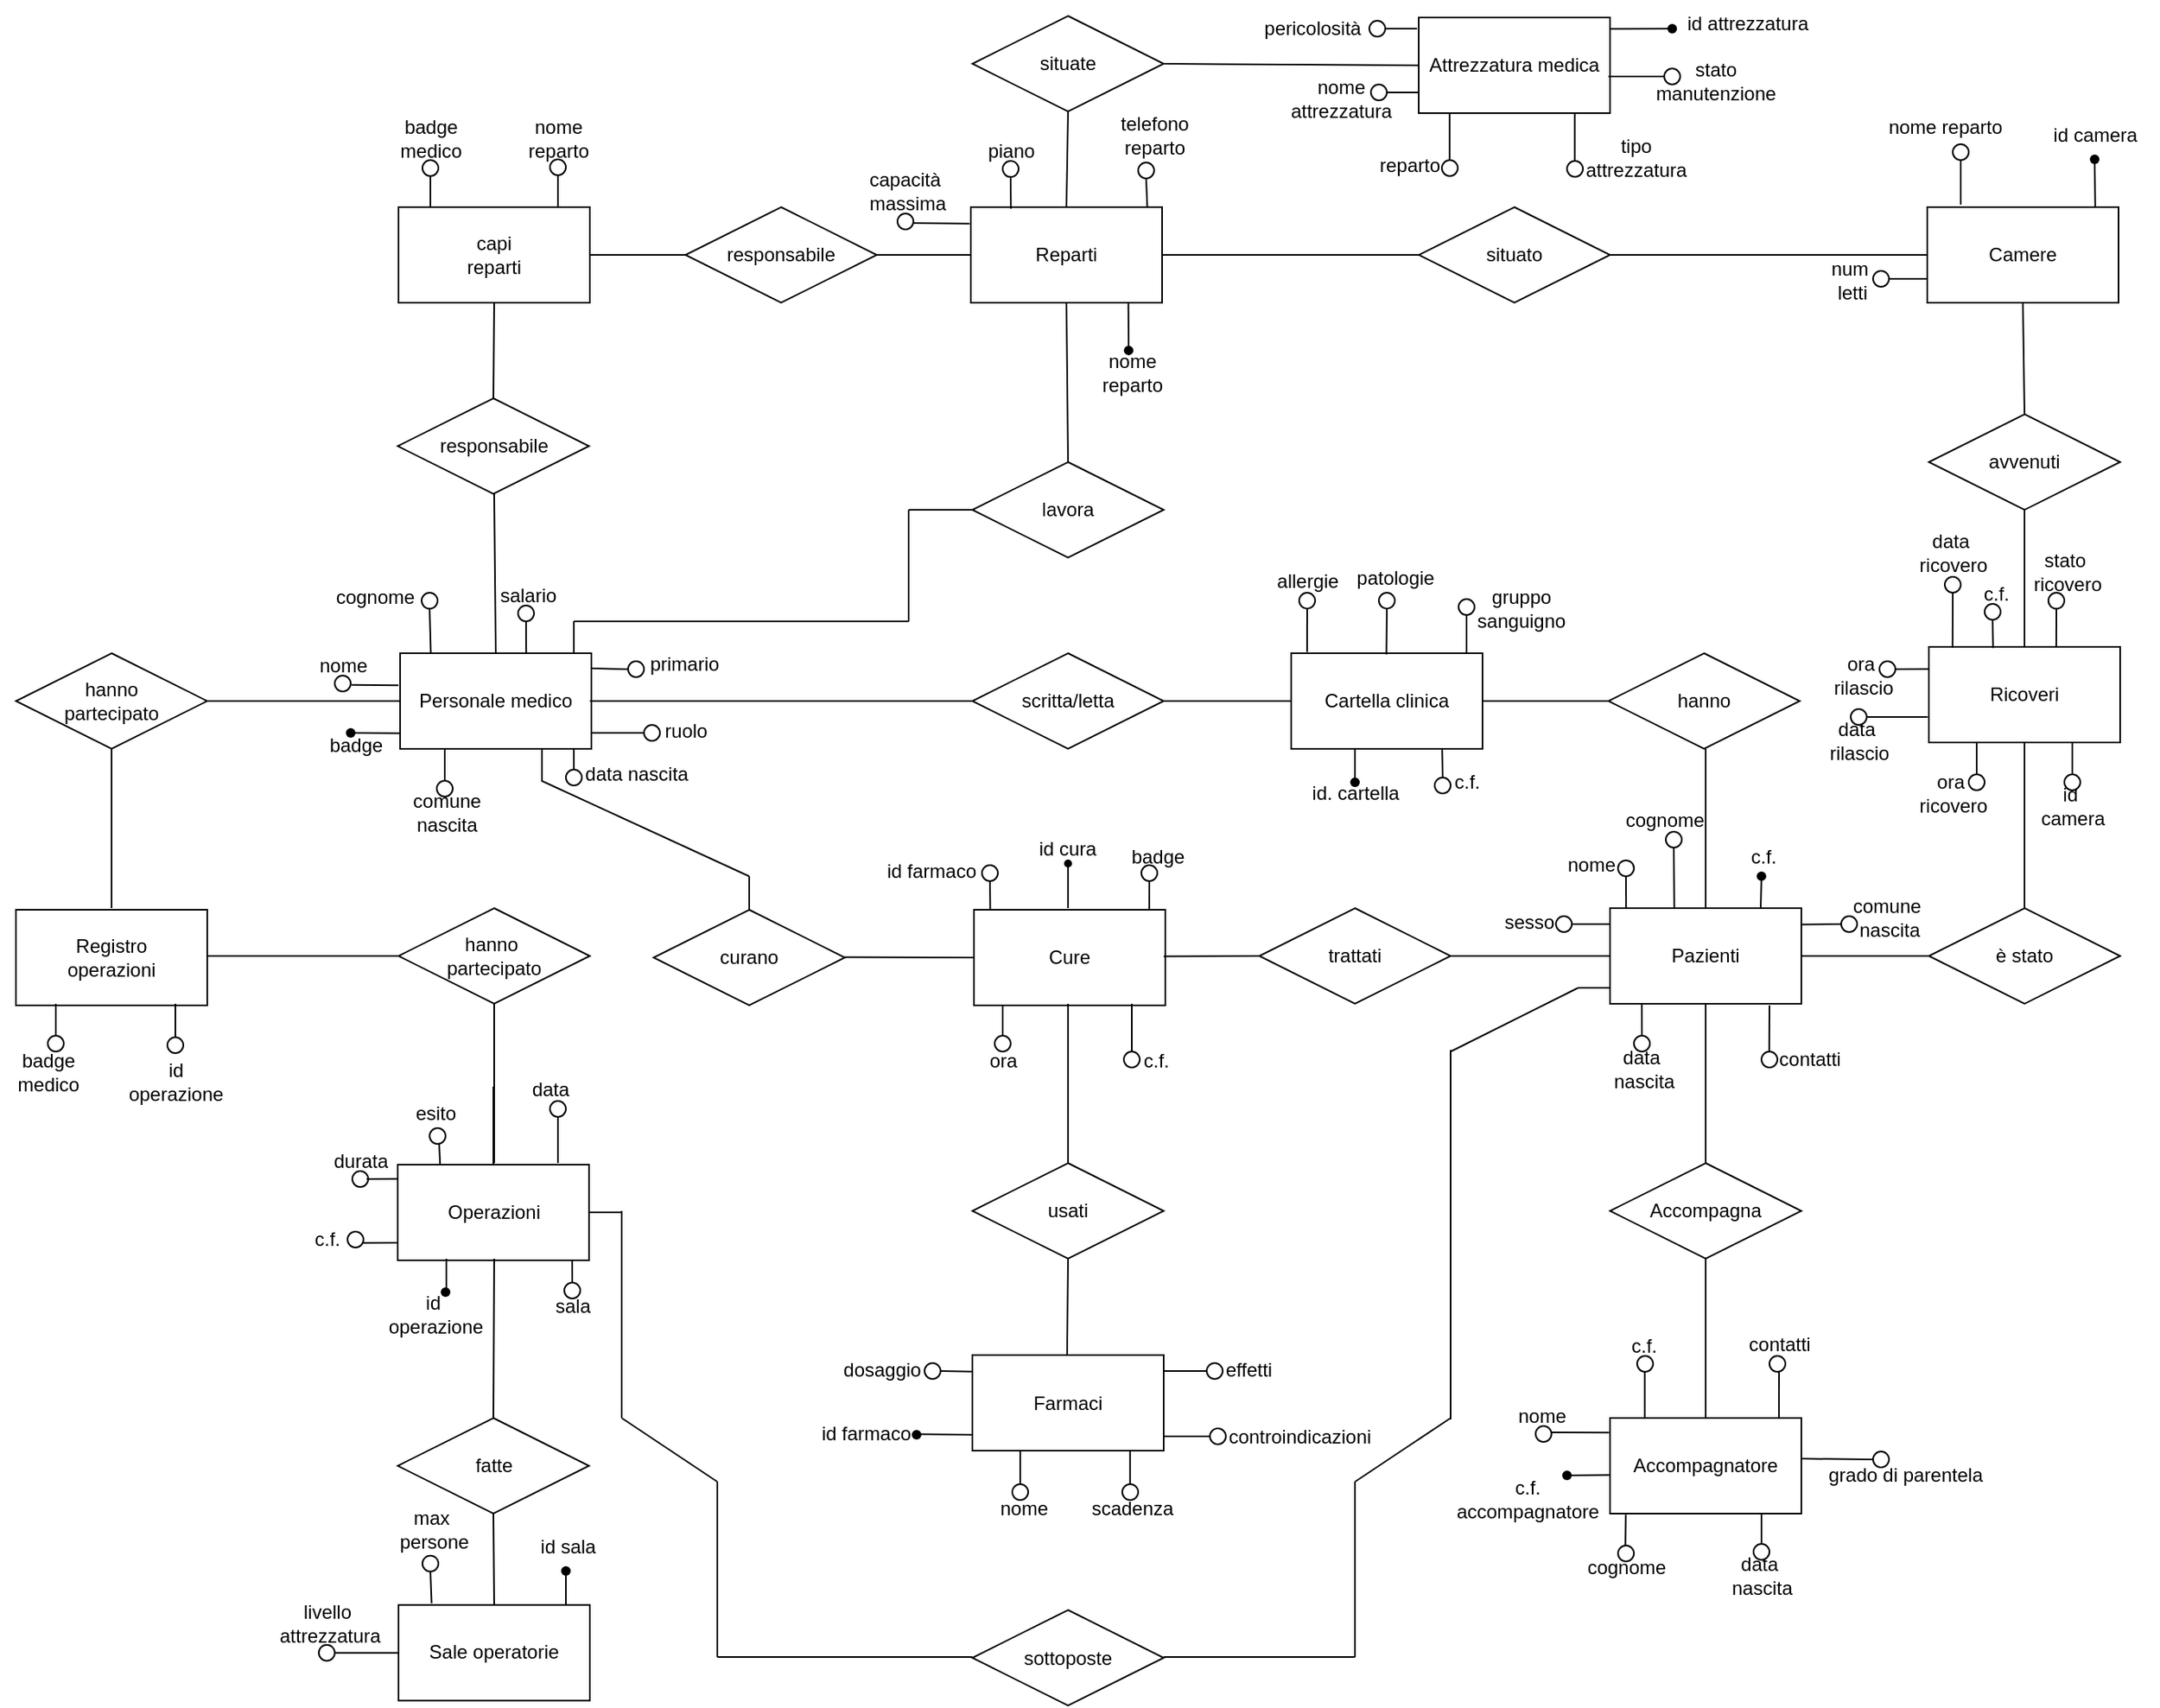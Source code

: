 <mxfile version="24.8.4">
  <diagram name="Pagina-1" id="EkfTAN4hH_TVddPuiA1x">
    <mxGraphModel dx="2537" dy="1153" grid="1" gridSize="10" guides="1" tooltips="1" connect="1" arrows="1" fold="1" page="1" pageScale="1" pageWidth="827" pageHeight="1169" math="0" shadow="0">
      <root>
        <mxCell id="0" />
        <mxCell id="1" parent="0" />
        <mxCell id="Gjo6DUxktxaH3FMSYRhE-1" value="Personale medico" style="rounded=0;whiteSpace=wrap;html=1;" parent="1" vertex="1">
          <mxGeometry x="41" y="600" width="120" height="60" as="geometry" />
        </mxCell>
        <mxCell id="Gjo6DUxktxaH3FMSYRhE-5" value="Pazienti" style="rounded=0;whiteSpace=wrap;html=1;" parent="1" vertex="1">
          <mxGeometry x="800" y="760" width="120" height="60" as="geometry" />
        </mxCell>
        <mxCell id="Gjo6DUxktxaH3FMSYRhE-7" value="&lt;span style=&quot;white-space: nowrap;&quot;&gt;Accompagnatore&lt;/span&gt;" style="rounded=0;whiteSpace=wrap;html=1;" parent="1" vertex="1">
          <mxGeometry x="800" y="1080" width="120" height="60" as="geometry" />
        </mxCell>
        <mxCell id="Gjo6DUxktxaH3FMSYRhE-8" value="Reparti" style="rounded=0;whiteSpace=wrap;html=1;" parent="1" vertex="1">
          <mxGeometry x="399" y="320" width="120" height="60" as="geometry" />
        </mxCell>
        <mxCell id="Gjo6DUxktxaH3FMSYRhE-10" value="Camere" style="rounded=0;whiteSpace=wrap;html=1;" parent="1" vertex="1">
          <mxGeometry x="999" y="320" width="120" height="60" as="geometry" />
        </mxCell>
        <mxCell id="Gjo6DUxktxaH3FMSYRhE-11" value="Sale operatorie" style="rounded=0;whiteSpace=wrap;html=1;" parent="1" vertex="1">
          <mxGeometry x="40" y="1197.33" width="120" height="60" as="geometry" />
        </mxCell>
        <mxCell id="Gjo6DUxktxaH3FMSYRhE-12" value="Operazioni" style="rounded=0;whiteSpace=wrap;html=1;" parent="1" vertex="1">
          <mxGeometry x="39.5" y="921" width="120" height="60" as="geometry" />
        </mxCell>
        <mxCell id="Gjo6DUxktxaH3FMSYRhE-17" value="Cartella clinica" style="rounded=0;whiteSpace=wrap;html=1;" parent="1" vertex="1">
          <mxGeometry x="600" y="600" width="120" height="60" as="geometry" />
        </mxCell>
        <mxCell id="GProfhIi8R3kbPbWlugL-2" value="" style="endArrow=none;html=1;rounded=0;" parent="1" edge="1">
          <mxGeometry width="50" height="50" relative="1" as="geometry">
            <mxPoint x="106" y="700" as="sourcePoint" />
            <mxPoint x="105.92" y="700" as="targetPoint" />
          </mxGeometry>
        </mxCell>
        <mxCell id="GProfhIi8R3kbPbWlugL-13" value="hanno&amp;nbsp;&lt;div&gt;partecipato&lt;/div&gt;" style="shape=rhombus;perimeter=rhombusPerimeter;whiteSpace=wrap;html=1;align=center;" parent="1" vertex="1">
          <mxGeometry x="40" y="760" width="120" height="60" as="geometry" />
        </mxCell>
        <mxCell id="GProfhIi8R3kbPbWlugL-16" value="fatte" style="shape=rhombus;perimeter=rhombusPerimeter;whiteSpace=wrap;html=1;align=center;" parent="1" vertex="1">
          <mxGeometry x="39.5" y="1080" width="120" height="60" as="geometry" />
        </mxCell>
        <mxCell id="GProfhIi8R3kbPbWlugL-17" value="curano" style="shape=rhombus;perimeter=rhombusPerimeter;whiteSpace=wrap;html=1;align=center;" parent="1" vertex="1">
          <mxGeometry x="200" y="761" width="120" height="60" as="geometry" />
        </mxCell>
        <mxCell id="GProfhIi8R3kbPbWlugL-19" value="scritta/letta" style="shape=rhombus;perimeter=rhombusPerimeter;whiteSpace=wrap;html=1;align=center;" parent="1" vertex="1">
          <mxGeometry x="400" y="600" width="120" height="60" as="geometry" />
        </mxCell>
        <mxCell id="GProfhIi8R3kbPbWlugL-20" value="è stato" style="shape=rhombus;perimeter=rhombusPerimeter;whiteSpace=wrap;html=1;align=center;" parent="1" vertex="1">
          <mxGeometry x="1000" y="760" width="120" height="60" as="geometry" />
        </mxCell>
        <mxCell id="GProfhIi8R3kbPbWlugL-32" value="hanno" style="shape=rhombus;perimeter=rhombusPerimeter;whiteSpace=wrap;html=1;align=center;" parent="1" vertex="1">
          <mxGeometry x="799" y="600" width="120" height="60" as="geometry" />
        </mxCell>
        <mxCell id="GProfhIi8R3kbPbWlugL-62" value="sottoposte" style="shape=rhombus;perimeter=rhombusPerimeter;whiteSpace=wrap;html=1;align=center;" parent="1" vertex="1">
          <mxGeometry x="400" y="1200.5" width="120" height="60" as="geometry" />
        </mxCell>
        <mxCell id="EqLmaS4XHGkuEMbsUwe7-32" value="" style="endArrow=none;html=1;rounded=0;entryX=0;entryY=0.5;entryDx=0;entryDy=0;" parent="1" target="GProfhIi8R3kbPbWlugL-20" edge="1">
          <mxGeometry width="50" height="50" relative="1" as="geometry">
            <mxPoint x="920" y="790" as="sourcePoint" />
            <mxPoint x="970" y="740" as="targetPoint" />
          </mxGeometry>
        </mxCell>
        <mxCell id="EqLmaS4XHGkuEMbsUwe7-37" value="" style="endArrow=none;html=1;rounded=0;entryX=0;entryY=0.5;entryDx=0;entryDy=0;" parent="1" target="Gjo6DUxktxaH3FMSYRhE-17" edge="1">
          <mxGeometry width="50" height="50" relative="1" as="geometry">
            <mxPoint x="520" y="630" as="sourcePoint" />
            <mxPoint x="570" y="580" as="targetPoint" />
          </mxGeometry>
        </mxCell>
        <mxCell id="EqLmaS4XHGkuEMbsUwe7-38" value="" style="endArrow=none;html=1;rounded=0;entryX=1;entryY=0.5;entryDx=0;entryDy=0;exitX=0;exitY=0.5;exitDx=0;exitDy=0;" parent="1" source="GProfhIi8R3kbPbWlugL-32" target="Gjo6DUxktxaH3FMSYRhE-17" edge="1">
          <mxGeometry width="50" height="50" relative="1" as="geometry">
            <mxPoint x="660" y="750" as="sourcePoint" />
            <mxPoint x="710" y="710" as="targetPoint" />
          </mxGeometry>
        </mxCell>
        <mxCell id="EqLmaS4XHGkuEMbsUwe7-47" value="" style="endArrow=none;html=1;rounded=0;" parent="1" edge="1">
          <mxGeometry width="50" height="50" relative="1" as="geometry">
            <mxPoint x="700" y="850" as="sourcePoint" />
            <mxPoint x="780" y="810" as="targetPoint" />
          </mxGeometry>
        </mxCell>
        <mxCell id="EqLmaS4XHGkuEMbsUwe7-63" value="" style="endArrow=none;html=1;rounded=0;entryX=0.5;entryY=1;entryDx=0;entryDy=0;" parent="1" target="GProfhIi8R3kbPbWlugL-13" edge="1">
          <mxGeometry width="50" height="50" relative="1" as="geometry">
            <mxPoint x="100" y="920" as="sourcePoint" />
            <mxPoint x="150" y="870" as="targetPoint" />
          </mxGeometry>
        </mxCell>
        <mxCell id="EqLmaS4XHGkuEMbsUwe7-67" value="" style="endArrow=none;html=1;rounded=0;exitX=0.5;exitY=0;exitDx=0;exitDy=0;" parent="1" source="GProfhIi8R3kbPbWlugL-16" edge="1">
          <mxGeometry width="50" height="50" relative="1" as="geometry">
            <mxPoint x="50" y="1030" as="sourcePoint" />
            <mxPoint x="100" y="980" as="targetPoint" />
          </mxGeometry>
        </mxCell>
        <mxCell id="EqLmaS4XHGkuEMbsUwe7-75" value="nome" style="text;html=1;align=center;verticalAlign=middle;resizable=0;points=[];autosize=1;strokeColor=none;fillColor=none;" parent="1" vertex="1">
          <mxGeometry x="-20.5" y="593" width="50" height="30" as="geometry" />
        </mxCell>
        <mxCell id="EqLmaS4XHGkuEMbsUwe7-76" value="cognome" style="text;html=1;align=center;verticalAlign=middle;resizable=0;points=[];autosize=1;strokeColor=none;fillColor=none;" parent="1" vertex="1">
          <mxGeometry x="-10.5" y="550" width="70" height="30" as="geometry" />
        </mxCell>
        <mxCell id="EqLmaS4XHGkuEMbsUwe7-77" value="id camera" style="text;html=1;align=center;verticalAlign=middle;resizable=0;points=[];autosize=1;strokeColor=none;fillColor=none;" parent="1" vertex="1">
          <mxGeometry x="1064" y="260" width="80" height="30" as="geometry" />
        </mxCell>
        <mxCell id="EqLmaS4XHGkuEMbsUwe7-78" value="num&lt;div&gt;&amp;nbsp;letti&lt;/div&gt;" style="text;html=1;align=center;verticalAlign=middle;resizable=0;points=[];autosize=1;strokeColor=none;fillColor=none;" parent="1" vertex="1">
          <mxGeometry x="925" y="345.5" width="50" height="40" as="geometry" />
        </mxCell>
        <mxCell id="EqLmaS4XHGkuEMbsUwe7-79" value="nome" style="text;html=1;align=center;verticalAlign=middle;resizable=0;points=[];autosize=1;strokeColor=none;fillColor=none;" parent="1" vertex="1">
          <mxGeometry x="763" y="718" width="50" height="30" as="geometry" />
        </mxCell>
        <mxCell id="EqLmaS4XHGkuEMbsUwe7-80" value="cognome" style="text;html=1;align=center;verticalAlign=middle;resizable=0;points=[];autosize=1;strokeColor=none;fillColor=none;" parent="1" vertex="1">
          <mxGeometry x="799" y="690" width="70" height="30" as="geometry" />
        </mxCell>
        <mxCell id="EqLmaS4XHGkuEMbsUwe7-81" value="data&amp;nbsp;&lt;div&gt;nascita&lt;/div&gt;" style="text;html=1;align=center;verticalAlign=middle;resizable=0;points=[];autosize=1;strokeColor=none;fillColor=none;" parent="1" vertex="1">
          <mxGeometry x="791" y="841" width="60" height="40" as="geometry" />
        </mxCell>
        <mxCell id="EqLmaS4XHGkuEMbsUwe7-82" value="comune&amp;nbsp;&lt;div&gt;nascita&lt;/div&gt;" style="text;html=1;align=center;verticalAlign=middle;resizable=0;points=[];autosize=1;strokeColor=none;fillColor=none;" parent="1" vertex="1">
          <mxGeometry x="940" y="745.94" width="70" height="40" as="geometry" />
        </mxCell>
        <mxCell id="EqLmaS4XHGkuEMbsUwe7-83" value="sesso" style="text;html=1;align=center;verticalAlign=middle;resizable=0;points=[];autosize=1;strokeColor=none;fillColor=none;" parent="1" vertex="1">
          <mxGeometry x="724" y="754" width="50" height="30" as="geometry" />
        </mxCell>
        <mxCell id="EqLmaS4XHGkuEMbsUwe7-87" value="c.f." style="text;html=1;align=center;verticalAlign=middle;resizable=0;points=[];autosize=1;strokeColor=none;fillColor=none;" parent="1" vertex="1">
          <mxGeometry x="876" y="713" width="40" height="30" as="geometry" />
        </mxCell>
        <mxCell id="EqLmaS4XHGkuEMbsUwe7-88" value="id&amp;nbsp;&lt;div&gt;operazione&lt;/div&gt;" style="text;html=1;align=center;verticalAlign=middle;resizable=0;points=[];autosize=1;strokeColor=none;fillColor=none;" parent="1" vertex="1">
          <mxGeometry x="23" y="995" width="80" height="40" as="geometry" />
        </mxCell>
        <mxCell id="EqLmaS4XHGkuEMbsUwe7-90" value="data" style="text;html=1;align=center;verticalAlign=middle;resizable=0;points=[];autosize=1;strokeColor=none;fillColor=none;" parent="1" vertex="1">
          <mxGeometry x="109.5" y="859" width="50" height="30" as="geometry" />
        </mxCell>
        <mxCell id="EqLmaS4XHGkuEMbsUwe7-91" value="esito" style="text;html=1;align=center;verticalAlign=middle;resizable=0;points=[];autosize=1;strokeColor=none;fillColor=none;" parent="1" vertex="1">
          <mxGeometry x="38" y="874" width="50" height="30" as="geometry" />
        </mxCell>
        <mxCell id="EqLmaS4XHGkuEMbsUwe7-96" value="primario" style="text;html=1;align=center;verticalAlign=middle;resizable=0;points=[];autosize=1;strokeColor=none;fillColor=none;" parent="1" vertex="1">
          <mxGeometry x="184" y="592" width="70" height="30" as="geometry" />
        </mxCell>
        <mxCell id="EqLmaS4XHGkuEMbsUwe7-97" value="salario" style="text;html=1;align=center;verticalAlign=middle;resizable=0;points=[];autosize=1;strokeColor=none;fillColor=none;" parent="1" vertex="1">
          <mxGeometry x="91" y="549" width="60" height="30" as="geometry" />
        </mxCell>
        <mxCell id="EqLmaS4XHGkuEMbsUwe7-98" value="id attrezzatura" style="text;html=1;align=center;verticalAlign=middle;resizable=0;points=[];autosize=1;strokeColor=none;fillColor=none;" parent="1" vertex="1">
          <mxGeometry x="836" y="190" width="100" height="30" as="geometry" />
        </mxCell>
        <mxCell id="EqLmaS4XHGkuEMbsUwe7-99" value="pericolosità" style="text;html=1;align=center;verticalAlign=middle;resizable=0;points=[];autosize=1;strokeColor=none;fillColor=none;" parent="1" vertex="1">
          <mxGeometry x="573" y="193" width="80" height="30" as="geometry" />
        </mxCell>
        <mxCell id="EqLmaS4XHGkuEMbsUwe7-102" value="piano" style="text;html=1;align=center;verticalAlign=middle;resizable=0;points=[];autosize=1;strokeColor=none;fillColor=none;" parent="1" vertex="1">
          <mxGeometry x="399" y="270.06" width="50" height="30" as="geometry" />
        </mxCell>
        <mxCell id="EqLmaS4XHGkuEMbsUwe7-107" value="id. cartella" style="text;html=1;align=center;verticalAlign=middle;resizable=0;points=[];autosize=1;strokeColor=none;fillColor=none;" parent="1" vertex="1">
          <mxGeometry x="600" y="673" width="80" height="30" as="geometry" />
        </mxCell>
        <mxCell id="EqLmaS4XHGkuEMbsUwe7-108" value="allergie" style="text;html=1;align=center;verticalAlign=middle;resizable=0;points=[];autosize=1;strokeColor=none;fillColor=none;" parent="1" vertex="1">
          <mxGeometry x="580" y="540" width="60" height="30" as="geometry" />
        </mxCell>
        <mxCell id="EqLmaS4XHGkuEMbsUwe7-109" value="patologie" style="text;html=1;align=center;verticalAlign=middle;resizable=0;points=[];autosize=1;strokeColor=none;fillColor=none;" parent="1" vertex="1">
          <mxGeometry x="630" y="538" width="70" height="30" as="geometry" />
        </mxCell>
        <mxCell id="EqLmaS4XHGkuEMbsUwe7-111" value="gruppo&lt;div&gt;&amp;nbsp;sanguigno&amp;nbsp;&lt;/div&gt;" style="text;html=1;align=center;verticalAlign=middle;resizable=0;points=[];autosize=1;strokeColor=none;fillColor=none;" parent="1" vertex="1">
          <mxGeometry x="699" y="552" width="90" height="40" as="geometry" />
        </mxCell>
        <mxCell id="EqLmaS4XHGkuEMbsUwe7-114" value="id sala" style="text;html=1;align=center;verticalAlign=middle;resizable=0;points=[];autosize=1;strokeColor=none;fillColor=none;" parent="1" vertex="1">
          <mxGeometry x="116" y="1146.33" width="60" height="30" as="geometry" />
        </mxCell>
        <mxCell id="EqLmaS4XHGkuEMbsUwe7-115" value="livello&lt;div&gt;&amp;nbsp;attrezzatura&lt;/div&gt;" style="text;html=1;align=center;verticalAlign=middle;resizable=0;points=[];autosize=1;strokeColor=none;fillColor=none;" parent="1" vertex="1">
          <mxGeometry x="-50.5" y="1189" width="90" height="40" as="geometry" />
        </mxCell>
        <mxCell id="EqLmaS4XHGkuEMbsUwe7-116" value="max&amp;nbsp;&lt;div&gt;persone&lt;/div&gt;" style="text;html=1;align=center;verticalAlign=middle;resizable=0;points=[];autosize=1;strokeColor=none;fillColor=none;" parent="1" vertex="1">
          <mxGeometry x="27" y="1130.33" width="70" height="40" as="geometry" />
        </mxCell>
        <mxCell id="EqLmaS4XHGkuEMbsUwe7-117" value="data nascita" style="text;html=1;align=center;verticalAlign=middle;resizable=0;points=[];autosize=1;strokeColor=none;fillColor=none;" parent="1" vertex="1">
          <mxGeometry x="144" y="661" width="90" height="30" as="geometry" />
        </mxCell>
        <mxCell id="EqLmaS4XHGkuEMbsUwe7-119" value="" style="ellipse;whiteSpace=wrap;html=1;aspect=fixed;" parent="1" vertex="1">
          <mxGeometry y="614" width="10" height="10" as="geometry" />
        </mxCell>
        <mxCell id="EqLmaS4XHGkuEMbsUwe7-120" value="" style="ellipse;whiteSpace=wrap;html=1;aspect=fixed;" parent="1" vertex="1">
          <mxGeometry x="54.5" y="562.06" width="10" height="10" as="geometry" />
        </mxCell>
        <mxCell id="EqLmaS4XHGkuEMbsUwe7-123" value="" style="ellipse;whiteSpace=wrap;html=1;aspect=fixed;" parent="1" vertex="1">
          <mxGeometry x="115" y="570" width="10" height="10" as="geometry" />
        </mxCell>
        <mxCell id="EqLmaS4XHGkuEMbsUwe7-124" value="" style="ellipse;whiteSpace=wrap;html=1;aspect=fixed;" parent="1" vertex="1">
          <mxGeometry x="184" y="605" width="10" height="10" as="geometry" />
        </mxCell>
        <mxCell id="EqLmaS4XHGkuEMbsUwe7-126" value="badge" style="text;html=1;align=center;verticalAlign=middle;resizable=0;points=[];autosize=1;strokeColor=none;fillColor=none;" parent="1" vertex="1">
          <mxGeometry x="-17" y="643" width="60" height="30" as="geometry" />
        </mxCell>
        <mxCell id="EqLmaS4XHGkuEMbsUwe7-128" value="" style="endArrow=none;html=1;rounded=0;exitX=-0.008;exitY=0.335;exitDx=0;exitDy=0;entryX=1.06;entryY=0.587;entryDx=0;entryDy=0;entryPerimeter=0;exitPerimeter=0;" parent="1" source="Gjo6DUxktxaH3FMSYRhE-1" edge="1" target="EqLmaS4XHGkuEMbsUwe7-119">
          <mxGeometry width="50" height="50" relative="1" as="geometry">
            <mxPoint x="39.5" y="638.42" as="sourcePoint" />
            <mxPoint x="18.58" y="628" as="targetPoint" />
          </mxGeometry>
        </mxCell>
        <mxCell id="EqLmaS4XHGkuEMbsUwe7-129" value="" style="endArrow=none;html=1;rounded=0;entryX=0.5;entryY=1;entryDx=0;entryDy=0;" parent="1" edge="1">
          <mxGeometry width="50" height="50" relative="1" as="geometry">
            <mxPoint x="60.25" y="600.06" as="sourcePoint" />
            <mxPoint x="59.5" y="572.06" as="targetPoint" />
          </mxGeometry>
        </mxCell>
        <mxCell id="EqLmaS4XHGkuEMbsUwe7-130" value="" style="endArrow=none;html=1;rounded=0;exitX=0.585;exitY=-0.001;exitDx=0;exitDy=0;exitPerimeter=0;" parent="1" edge="1">
          <mxGeometry width="50" height="50" relative="1" as="geometry">
            <mxPoint x="120.1" y="600.0" as="sourcePoint" />
            <mxPoint x="120" y="580" as="targetPoint" />
          </mxGeometry>
        </mxCell>
        <mxCell id="EqLmaS4XHGkuEMbsUwe7-131" value="" style="endArrow=none;html=1;rounded=0;exitX=1.004;exitY=0.159;exitDx=0;exitDy=0;exitPerimeter=0;entryX=0;entryY=0.5;entryDx=0;entryDy=0;" parent="1" source="Gjo6DUxktxaH3FMSYRhE-1" edge="1" target="EqLmaS4XHGkuEMbsUwe7-124">
          <mxGeometry width="50" height="50" relative="1" as="geometry">
            <mxPoint x="161.12" y="604.94" as="sourcePoint" />
            <mxPoint x="175" y="583" as="targetPoint" />
          </mxGeometry>
        </mxCell>
        <mxCell id="EqLmaS4XHGkuEMbsUwe7-135" value="" style="ellipse;whiteSpace=wrap;html=1;aspect=fixed;" parent="1" vertex="1">
          <mxGeometry x="419" y="291.06" width="10" height="10" as="geometry" />
        </mxCell>
        <mxCell id="EqLmaS4XHGkuEMbsUwe7-137" value="" style="endArrow=none;html=1;rounded=0;exitX=0.793;exitY=-0.001;exitDx=0;exitDy=0;exitPerimeter=0;" parent="1" edge="1">
          <mxGeometry width="50" height="50" relative="1" as="geometry">
            <mxPoint x="424.16" y="321.0" as="sourcePoint" />
            <mxPoint x="424" y="301.06" as="targetPoint" />
          </mxGeometry>
        </mxCell>
        <mxCell id="EqLmaS4XHGkuEMbsUwe7-148" value="" style="endArrow=none;html=1;rounded=0;exitX=0.878;exitY=-0.006;exitDx=0;exitDy=0;exitPerimeter=0;" parent="1" source="Gjo6DUxktxaH3FMSYRhE-10" target="70" edge="1">
          <mxGeometry width="50" height="50" relative="1" as="geometry">
            <mxPoint x="1054" y="340" as="sourcePoint" />
            <mxPoint x="1104" y="290" as="targetPoint" />
          </mxGeometry>
        </mxCell>
        <mxCell id="EqLmaS4XHGkuEMbsUwe7-152" value="nome" style="text;html=1;align=center;verticalAlign=middle;resizable=0;points=[];autosize=1;strokeColor=none;fillColor=none;" parent="1" vertex="1">
          <mxGeometry x="732.07" y="1064" width="50" height="30" as="geometry" />
        </mxCell>
        <mxCell id="EqLmaS4XHGkuEMbsUwe7-153" value="grado di parentela" style="text;html=1;align=center;verticalAlign=middle;resizable=0;points=[];autosize=1;strokeColor=none;fillColor=none;" parent="1" vertex="1">
          <mxGeometry x="925" y="1101" width="120" height="30" as="geometry" />
        </mxCell>
        <mxCell id="EqLmaS4XHGkuEMbsUwe7-154" value="cognome" style="text;html=1;align=center;verticalAlign=middle;resizable=0;points=[];autosize=1;strokeColor=none;fillColor=none;" parent="1" vertex="1">
          <mxGeometry x="775" y="1159" width="70" height="30" as="geometry" />
        </mxCell>
        <mxCell id="EqLmaS4XHGkuEMbsUwe7-155" value="c.f. &lt;br&gt;accompagnatore" style="text;html=1;align=center;verticalAlign=middle;resizable=0;points=[];autosize=1;strokeColor=none;fillColor=none;" parent="1" vertex="1">
          <mxGeometry x="693" y="1111" width="110" height="40" as="geometry" />
        </mxCell>
        <mxCell id="EqLmaS4XHGkuEMbsUwe7-156" value="data&amp;nbsp;&lt;div&gt;nascita&lt;/div&gt;" style="text;html=1;align=center;verticalAlign=middle;resizable=0;points=[];autosize=1;strokeColor=none;fillColor=none;" parent="1" vertex="1">
          <mxGeometry x="865" y="1159" width="60" height="40" as="geometry" />
        </mxCell>
        <mxCell id="EqLmaS4XHGkuEMbsUwe7-157" value="" style="ellipse;whiteSpace=wrap;html=1;aspect=fixed;" parent="1" vertex="1">
          <mxGeometry x="965" y="1101" width="10" height="10" as="geometry" />
        </mxCell>
        <mxCell id="EqLmaS4XHGkuEMbsUwe7-158" value="" style="ellipse;whiteSpace=wrap;html=1;aspect=fixed;" parent="1" vertex="1">
          <mxGeometry x="890" y="1159" width="10" height="10" as="geometry" />
        </mxCell>
        <mxCell id="EqLmaS4XHGkuEMbsUwe7-161" value="" style="ellipse;whiteSpace=wrap;html=1;aspect=fixed;" parent="1" vertex="1">
          <mxGeometry x="753.28" y="1085" width="10" height="10" as="geometry" />
        </mxCell>
        <mxCell id="EqLmaS4XHGkuEMbsUwe7-162" value="" style="endArrow=none;html=1;rounded=0;entryX=-0.005;entryY=0.153;entryDx=0;entryDy=0;entryPerimeter=0;" parent="1" target="Gjo6DUxktxaH3FMSYRhE-7" edge="1">
          <mxGeometry width="50" height="50" relative="1" as="geometry">
            <mxPoint x="763.28" y="1089" as="sourcePoint" />
            <mxPoint x="798.28" y="1082.5" as="targetPoint" />
          </mxGeometry>
        </mxCell>
        <mxCell id="EqLmaS4XHGkuEMbsUwe7-163" value="" style="endArrow=none;html=1;rounded=0;entryX=-0.002;entryY=0.596;entryDx=0;entryDy=0;entryPerimeter=0;exitX=1;exitY=0.5;exitDx=0;exitDy=0;" parent="1" target="Gjo6DUxktxaH3FMSYRhE-7" edge="1">
          <mxGeometry width="50" height="50" relative="1" as="geometry">
            <mxPoint x="773.28" y="1116" as="sourcePoint" />
            <mxPoint x="799.0" y="1094.05" as="targetPoint" />
          </mxGeometry>
        </mxCell>
        <mxCell id="EqLmaS4XHGkuEMbsUwe7-164" value="" style="endArrow=none;html=1;rounded=0;entryX=0.174;entryY=1.026;entryDx=0;entryDy=0;entryPerimeter=0;exitX=0.508;exitY=-0.023;exitDx=0;exitDy=0;exitPerimeter=0;" parent="1" edge="1">
          <mxGeometry width="50" height="50" relative="1" as="geometry">
            <mxPoint x="809.53" y="1169.31" as="sourcePoint" />
            <mxPoint x="809.87" y="1140.65" as="targetPoint" />
          </mxGeometry>
        </mxCell>
        <mxCell id="EqLmaS4XHGkuEMbsUwe7-165" value="" style="endArrow=none;html=1;rounded=0;" parent="1" edge="1">
          <mxGeometry width="50" height="50" relative="1" as="geometry">
            <mxPoint x="895" y="1159" as="sourcePoint" />
            <mxPoint x="895" y="1140" as="targetPoint" />
          </mxGeometry>
        </mxCell>
        <mxCell id="EqLmaS4XHGkuEMbsUwe7-166" value="" style="endArrow=none;html=1;rounded=0;entryX=1.005;entryY=0.426;entryDx=0;entryDy=0;entryPerimeter=0;exitX=0;exitY=0.5;exitDx=0;exitDy=0;" parent="1" source="EqLmaS4XHGkuEMbsUwe7-157" target="Gjo6DUxktxaH3FMSYRhE-7" edge="1">
          <mxGeometry width="50" height="50" relative="1" as="geometry">
            <mxPoint x="955" y="1100.33" as="sourcePoint" />
            <mxPoint x="939.69" y="1080.005" as="targetPoint" />
          </mxGeometry>
        </mxCell>
        <mxCell id="EqLmaS4XHGkuEMbsUwe7-167" value="" style="ellipse;whiteSpace=wrap;html=1;aspect=fixed;" parent="1" vertex="1">
          <mxGeometry x="945" y="765" width="10" height="10" as="geometry" />
        </mxCell>
        <mxCell id="EqLmaS4XHGkuEMbsUwe7-168" value="" style="ellipse;whiteSpace=wrap;html=1;aspect=fixed;" parent="1" vertex="1">
          <mxGeometry x="815" y="840" width="10" height="10" as="geometry" />
        </mxCell>
        <mxCell id="EqLmaS4XHGkuEMbsUwe7-170" value="" style="ellipse;whiteSpace=wrap;html=1;aspect=fixed;" parent="1" vertex="1">
          <mxGeometry x="835" y="712" width="10" height="10" as="geometry" />
        </mxCell>
        <mxCell id="EqLmaS4XHGkuEMbsUwe7-171" value="" style="ellipse;whiteSpace=wrap;html=1;aspect=fixed;" parent="1" vertex="1">
          <mxGeometry x="805" y="729.94" width="10" height="10" as="geometry" />
        </mxCell>
        <mxCell id="EqLmaS4XHGkuEMbsUwe7-172" value="" style="ellipse;whiteSpace=wrap;html=1;aspect=fixed;" parent="1" vertex="1">
          <mxGeometry x="766.07" y="765" width="10" height="10" as="geometry" />
        </mxCell>
        <mxCell id="EqLmaS4XHGkuEMbsUwe7-173" value="" style="endArrow=none;html=1;rounded=0;entryX=1;entryY=0.5;entryDx=0;entryDy=0;exitX=-0.002;exitY=0.2;exitDx=0;exitDy=0;exitPerimeter=0;" parent="1" target="EqLmaS4XHGkuEMbsUwe7-172" edge="1">
          <mxGeometry width="50" height="50" relative="1" as="geometry">
            <mxPoint x="799.76" y="770" as="sourcePoint" />
            <mxPoint x="759.88" y="770.35" as="targetPoint" />
          </mxGeometry>
        </mxCell>
        <mxCell id="EqLmaS4XHGkuEMbsUwe7-174" value="" style="endArrow=none;html=1;rounded=0;exitX=0.084;exitY=0.002;exitDx=0;exitDy=0;exitPerimeter=0;entryX=0.5;entryY=1;entryDx=0;entryDy=0;" parent="1" source="Gjo6DUxktxaH3FMSYRhE-5" target="EqLmaS4XHGkuEMbsUwe7-171" edge="1">
          <mxGeometry width="50" height="50" relative="1" as="geometry">
            <mxPoint x="755" y="788" as="sourcePoint" />
            <mxPoint x="805" y="738" as="targetPoint" />
          </mxGeometry>
        </mxCell>
        <mxCell id="EqLmaS4XHGkuEMbsUwe7-175" value="" style="endArrow=none;html=1;rounded=0;exitX=0.336;exitY=-0.006;exitDx=0;exitDy=0;exitPerimeter=0;entryX=0.5;entryY=1;entryDx=0;entryDy=0;" parent="1" source="Gjo6DUxktxaH3FMSYRhE-5" edge="1" target="EqLmaS4XHGkuEMbsUwe7-170">
          <mxGeometry width="50" height="50" relative="1" as="geometry">
            <mxPoint x="840.24" y="759.28" as="sourcePoint" />
            <mxPoint x="839.76" y="728" as="targetPoint" />
          </mxGeometry>
        </mxCell>
        <mxCell id="EqLmaS4XHGkuEMbsUwe7-176" value="" style="endArrow=none;html=1;rounded=0;exitX=0.621;exitY=0.001;exitDx=0;exitDy=0;exitPerimeter=0;entryX=1.104;entryY=0.499;entryDx=0;entryDy=0;entryPerimeter=0;" parent="1" target="69" edge="1">
          <mxGeometry width="50" height="50" relative="1" as="geometry">
            <mxPoint x="894.52" y="760" as="sourcePoint" />
            <mxPoint x="895" y="739.94" as="targetPoint" />
          </mxGeometry>
        </mxCell>
        <mxCell id="EqLmaS4XHGkuEMbsUwe7-178" value="" style="endArrow=none;html=1;rounded=0;exitX=1;exitY=0.17;exitDx=0;exitDy=0;exitPerimeter=0;entryX=0;entryY=0.5;entryDx=0;entryDy=0;" parent="1" source="Gjo6DUxktxaH3FMSYRhE-5" edge="1" target="EqLmaS4XHGkuEMbsUwe7-167">
          <mxGeometry width="50" height="50" relative="1" as="geometry">
            <mxPoint x="896" y="807" as="sourcePoint" />
            <mxPoint x="946" y="757" as="targetPoint" />
          </mxGeometry>
        </mxCell>
        <mxCell id="EqLmaS4XHGkuEMbsUwe7-180" value="" style="ellipse;whiteSpace=wrap;html=1;aspect=fixed;" parent="1" vertex="1">
          <mxGeometry x="655" y="562" width="10" height="10" as="geometry" />
        </mxCell>
        <mxCell id="EqLmaS4XHGkuEMbsUwe7-181" value="" style="ellipse;whiteSpace=wrap;html=1;aspect=fixed;" parent="1" vertex="1">
          <mxGeometry x="605" y="562" width="10" height="10" as="geometry" />
        </mxCell>
        <mxCell id="EqLmaS4XHGkuEMbsUwe7-182" value="" style="ellipse;whiteSpace=wrap;html=1;aspect=fixed;" parent="1" vertex="1">
          <mxGeometry x="705" y="566" width="10" height="10" as="geometry" />
        </mxCell>
        <mxCell id="EqLmaS4XHGkuEMbsUwe7-183" value="" style="ellipse;whiteSpace=wrap;html=1;aspect=fixed;" parent="1" vertex="1">
          <mxGeometry x="690" y="678" width="10" height="10" as="geometry" />
        </mxCell>
        <mxCell id="EqLmaS4XHGkuEMbsUwe7-184" value="" style="endArrow=none;html=1;rounded=0;exitX=0.502;exitY=0.353;exitDx=0;exitDy=0;exitPerimeter=0;" parent="1" source="77" edge="1">
          <mxGeometry width="50" height="50" relative="1" as="geometry">
            <mxPoint x="659.64" y="671.32" as="sourcePoint" />
            <mxPoint x="640" y="660" as="targetPoint" />
          </mxGeometry>
        </mxCell>
        <mxCell id="EqLmaS4XHGkuEMbsUwe7-185" value="" style="endArrow=none;html=1;rounded=0;exitX=0.083;exitY=-0.012;exitDx=0;exitDy=0;exitPerimeter=0;" parent="1" source="Gjo6DUxktxaH3FMSYRhE-17" edge="1">
          <mxGeometry width="50" height="50" relative="1" as="geometry">
            <mxPoint x="560" y="622" as="sourcePoint" />
            <mxPoint x="610" y="572" as="targetPoint" />
          </mxGeometry>
        </mxCell>
        <mxCell id="EqLmaS4XHGkuEMbsUwe7-186" value="" style="endArrow=none;html=1;rounded=0;exitX=0.737;exitY=-0.006;exitDx=0;exitDy=0;exitPerimeter=0;entryX=0.5;entryY=1;entryDx=0;entryDy=0;" parent="1" edge="1" target="EqLmaS4XHGkuEMbsUwe7-180">
          <mxGeometry width="50" height="50" relative="1" as="geometry">
            <mxPoint x="659.72" y="600.7" as="sourcePoint" />
            <mxPoint x="660.28" y="580.06" as="targetPoint" />
          </mxGeometry>
        </mxCell>
        <mxCell id="EqLmaS4XHGkuEMbsUwe7-187" value="" style="endArrow=none;html=1;rounded=0;entryX=0.5;entryY=1;entryDx=0;entryDy=0;" parent="1" edge="1" target="EqLmaS4XHGkuEMbsUwe7-182">
          <mxGeometry width="50" height="50" relative="1" as="geometry">
            <mxPoint x="710" y="600" as="sourcePoint" />
            <mxPoint x="731" y="579" as="targetPoint" />
          </mxGeometry>
        </mxCell>
        <mxCell id="EqLmaS4XHGkuEMbsUwe7-188" value="" style="endArrow=none;html=1;rounded=0;exitX=0.5;exitY=0;exitDx=0;exitDy=0;entryX=0.789;entryY=1.005;entryDx=0;entryDy=0;entryPerimeter=0;" parent="1" source="EqLmaS4XHGkuEMbsUwe7-183" edge="1" target="Gjo6DUxktxaH3FMSYRhE-17">
          <mxGeometry width="50" height="50" relative="1" as="geometry">
            <mxPoint x="646" y="710" as="sourcePoint" />
            <mxPoint x="696" y="660" as="targetPoint" />
          </mxGeometry>
        </mxCell>
        <mxCell id="EqLmaS4XHGkuEMbsUwe7-191" value="" style="endArrow=none;html=1;rounded=0;exitX=0.998;exitY=0.118;exitDx=0;exitDy=0;exitPerimeter=0;entryX=0.378;entryY=0.495;entryDx=0;entryDy=0;entryPerimeter=0;" parent="1" edge="1" target="48" source="Gjo6DUxktxaH3FMSYRhE-14">
          <mxGeometry width="50" height="50" relative="1" as="geometry">
            <mxPoint x="805.0" y="209.0" as="sourcePoint" />
            <mxPoint x="805" y="189" as="targetPoint" />
          </mxGeometry>
        </mxCell>
        <mxCell id="EqLmaS4XHGkuEMbsUwe7-195" value="" style="ellipse;whiteSpace=wrap;html=1;aspect=fixed;" parent="1" vertex="1">
          <mxGeometry x="55" y="1166.33" width="10" height="10" as="geometry" />
        </mxCell>
        <mxCell id="EqLmaS4XHGkuEMbsUwe7-198" value="" style="ellipse;whiteSpace=wrap;html=1;aspect=fixed;" parent="1" vertex="1">
          <mxGeometry x="-10" y="1222.33" width="10" height="10" as="geometry" />
        </mxCell>
        <mxCell id="EqLmaS4XHGkuEMbsUwe7-203" value="" style="ellipse;whiteSpace=wrap;html=1;aspect=fixed;" parent="1" vertex="1">
          <mxGeometry x="135" y="881" width="10" height="10" as="geometry" />
        </mxCell>
        <mxCell id="EqLmaS4XHGkuEMbsUwe7-206" value="" style="ellipse;whiteSpace=wrap;html=1;aspect=fixed;" parent="1" vertex="1">
          <mxGeometry x="59.5" y="898" width="10" height="10" as="geometry" />
        </mxCell>
        <mxCell id="EqLmaS4XHGkuEMbsUwe7-215" value="" style="endArrow=none;html=1;rounded=0;exitX=0.173;exitY=-0.017;exitDx=0;exitDy=0;exitPerimeter=0;entryX=0.5;entryY=1;entryDx=0;entryDy=0;" parent="1" source="Gjo6DUxktxaH3FMSYRhE-11" target="EqLmaS4XHGkuEMbsUwe7-195" edge="1">
          <mxGeometry width="50" height="50" relative="1" as="geometry">
            <mxPoint x="10" y="1227.33" as="sourcePoint" />
            <mxPoint x="60" y="1177.33" as="targetPoint" />
          </mxGeometry>
        </mxCell>
        <mxCell id="EqLmaS4XHGkuEMbsUwe7-216" value="" style="endArrow=none;html=1;rounded=0;entryX=0.5;entryY=1;entryDx=0;entryDy=0;" parent="1" edge="1">
          <mxGeometry width="50" height="50" relative="1" as="geometry">
            <mxPoint x="145" y="1197.33" as="sourcePoint" />
            <mxPoint x="145" y="1176.33" as="targetPoint" />
          </mxGeometry>
        </mxCell>
        <mxCell id="EqLmaS4XHGkuEMbsUwe7-219" value="" style="endArrow=none;html=1;rounded=0;exitX=0.88;exitY=0.952;exitDx=0;exitDy=0;exitPerimeter=0;" parent="1" edge="1">
          <mxGeometry width="50" height="50" relative="1" as="geometry">
            <mxPoint x="66.1" y="921.08" as="sourcePoint" />
            <mxPoint x="65.5" y="908" as="targetPoint" />
          </mxGeometry>
        </mxCell>
        <mxCell id="EqLmaS4XHGkuEMbsUwe7-220" value="" style="endArrow=none;html=1;rounded=0;entryX=0.5;entryY=1;entryDx=0;entryDy=0;" parent="1" target="EqLmaS4XHGkuEMbsUwe7-203" edge="1">
          <mxGeometry width="50" height="50" relative="1" as="geometry">
            <mxPoint x="140" y="920" as="sourcePoint" />
            <mxPoint x="186.5" y="927" as="targetPoint" />
          </mxGeometry>
        </mxCell>
        <mxCell id="3" value="" style="endArrow=none;html=1;exitX=0.5;exitY=0;exitDx=0;exitDy=0;entryX=0.5;entryY=1;entryDx=0;entryDy=0;" parent="1" source="Gjo6DUxktxaH3FMSYRhE-12" edge="1">
          <mxGeometry width="50" height="50" relative="1" as="geometry">
            <mxPoint x="69.5" y="782" as="sourcePoint" />
            <mxPoint x="99.5" y="872" as="targetPoint" />
          </mxGeometry>
        </mxCell>
        <mxCell id="24" value="" style="endArrow=none;html=1;rounded=0;" parent="1" target="EqLmaS4XHGkuEMbsUwe7-189" edge="1">
          <mxGeometry width="50" height="50" relative="1" as="geometry">
            <mxPoint x="679" y="208" as="sourcePoint" />
            <mxPoint x="874" y="170.5" as="targetPoint" />
          </mxGeometry>
        </mxCell>
        <mxCell id="EqLmaS4XHGkuEMbsUwe7-189" value="" style="ellipse;whiteSpace=wrap;html=1;aspect=fixed;" parent="1" vertex="1">
          <mxGeometry x="649" y="203" width="10" height="10" as="geometry" />
        </mxCell>
        <mxCell id="GProfhIi8R3kbPbWlugL-12" value="responsabile" style="shape=rhombus;perimeter=rhombusPerimeter;whiteSpace=wrap;html=1;align=center;" parent="1" vertex="1">
          <mxGeometry x="220" y="320" width="120" height="60" as="geometry" />
        </mxCell>
        <mxCell id="32" value="" style="endArrow=none;html=1;exitX=0;exitY=0.837;exitDx=0;exitDy=0;exitPerimeter=0;" parent="1" source="Gjo6DUxktxaH3FMSYRhE-1" target="47" edge="1">
          <mxGeometry width="50" height="50" relative="1" as="geometry">
            <mxPoint x="86" y="600" as="sourcePoint" />
            <mxPoint x="136" y="550" as="targetPoint" />
          </mxGeometry>
        </mxCell>
        <mxCell id="33" value="" style="endArrow=none;html=1;exitX=1;exitY=0.5;exitDx=0;exitDy=0;" parent="1" source="Gjo6DUxktxaH3FMSYRhE-14" edge="1">
          <mxGeometry width="50" height="50" relative="1" as="geometry">
            <mxPoint x="744" y="279" as="sourcePoint" />
            <mxPoint x="794" y="231" as="targetPoint" />
          </mxGeometry>
        </mxCell>
        <mxCell id="35" value="" style="endArrow=none;html=1;" parent="1" edge="1">
          <mxGeometry width="50" height="50" relative="1" as="geometry">
            <mxPoint x="777.86" y="291" as="sourcePoint" />
            <mxPoint x="777.86" y="261" as="targetPoint" />
          </mxGeometry>
        </mxCell>
        <mxCell id="36" value="" style="ellipse;whiteSpace=wrap;html=1;aspect=fixed;" parent="1" vertex="1">
          <mxGeometry x="773" y="291" width="10" height="10" as="geometry" />
        </mxCell>
        <mxCell id="37" value="tipo&lt;div&gt;attrezzatura&lt;/div&gt;" style="text;html=1;align=center;verticalAlign=middle;resizable=0;points=[];autosize=1;strokeColor=none;fillColor=none;" parent="1" vertex="1">
          <mxGeometry x="771" y="269" width="90" height="40" as="geometry" />
        </mxCell>
        <mxCell id="DA8NWegLXy8gjZj4K9O9-37" value="nome&lt;br&gt;reparto" style="text;html=1;align=center;verticalAlign=middle;resizable=0;points=[];autosize=1;strokeColor=none;fillColor=none;" parent="1" vertex="1">
          <mxGeometry x="470" y="403.94" width="60" height="40" as="geometry" />
        </mxCell>
        <mxCell id="DA8NWegLXy8gjZj4K9O9-39" value="" style="endArrow=none;html=1;rounded=0;" parent="1" edge="1" source="49">
          <mxGeometry width="50" height="50" relative="1" as="geometry">
            <mxPoint x="497.99" y="399.94" as="sourcePoint" />
            <mxPoint x="497.83" y="380" as="targetPoint" />
          </mxGeometry>
        </mxCell>
        <mxCell id="DA8NWegLXy8gjZj4K9O9-41" value="ruolo" style="text;html=1;align=center;verticalAlign=middle;resizable=0;points=[];autosize=1;strokeColor=none;fillColor=none;" parent="1" vertex="1">
          <mxGeometry x="195" y="634" width="50" height="30" as="geometry" />
        </mxCell>
        <mxCell id="DA8NWegLXy8gjZj4K9O9-43" value="" style="endArrow=none;html=1;rounded=0;entryX=1.004;entryY=0.834;entryDx=0;entryDy=0;entryPerimeter=0;" parent="1" target="Gjo6DUxktxaH3FMSYRhE-1" edge="1">
          <mxGeometry width="50" height="50" relative="1" as="geometry">
            <mxPoint x="200" y="650" as="sourcePoint" />
            <mxPoint x="166" y="640" as="targetPoint" />
          </mxGeometry>
        </mxCell>
        <mxCell id="DA8NWegLXy8gjZj4K9O9-44" value="capacità&amp;nbsp;&lt;div&gt;massima&lt;/div&gt;" style="text;html=1;align=center;verticalAlign=middle;resizable=0;points=[];autosize=1;strokeColor=none;fillColor=none;" parent="1" vertex="1">
          <mxGeometry x="324" y="290" width="70" height="40" as="geometry" />
        </mxCell>
        <mxCell id="DA8NWegLXy8gjZj4K9O9-45" value="" style="ellipse;whiteSpace=wrap;html=1;aspect=fixed;" parent="1" vertex="1">
          <mxGeometry x="353" y="324" width="10" height="10" as="geometry" />
        </mxCell>
        <mxCell id="DA8NWegLXy8gjZj4K9O9-46" value="" style="endArrow=none;html=1;rounded=0;exitX=-0.006;exitY=0.172;exitDx=0;exitDy=0;exitPerimeter=0;" parent="1" source="Gjo6DUxktxaH3FMSYRhE-8" edge="1">
          <mxGeometry width="50" height="50" relative="1" as="geometry">
            <mxPoint x="363" y="349" as="sourcePoint" />
            <mxPoint x="363" y="330" as="targetPoint" />
          </mxGeometry>
        </mxCell>
        <mxCell id="DA8NWegLXy8gjZj4K9O9-47" value="stato&lt;div&gt;manutenzione&lt;/div&gt;" style="text;html=1;align=center;verticalAlign=middle;resizable=0;points=[];autosize=1;strokeColor=none;fillColor=none;" parent="1" vertex="1">
          <mxGeometry x="816" y="221" width="100" height="40" as="geometry" />
        </mxCell>
        <mxCell id="DA8NWegLXy8gjZj4K9O9-48" value="" style="ellipse;whiteSpace=wrap;html=1;aspect=fixed;" parent="1" vertex="1">
          <mxGeometry x="834" y="233" width="10" height="10" as="geometry" />
        </mxCell>
        <mxCell id="DA8NWegLXy8gjZj4K9O9-52" value="durata" style="text;html=1;align=center;verticalAlign=middle;resizable=0;points=[];autosize=1;strokeColor=none;fillColor=none;" parent="1" vertex="1">
          <mxGeometry x="-14" y="904" width="60" height="30" as="geometry" />
        </mxCell>
        <mxCell id="DA8NWegLXy8gjZj4K9O9-53" value="" style="ellipse;whiteSpace=wrap;html=1;aspect=fixed;" parent="1" vertex="1">
          <mxGeometry x="11" y="925" width="10" height="10" as="geometry" />
        </mxCell>
        <mxCell id="DA8NWegLXy8gjZj4K9O9-54" value="" style="endArrow=none;html=1;rounded=0;exitX=-0.001;exitY=0.564;exitDx=0;exitDy=0;exitPerimeter=0;" parent="1" edge="1">
          <mxGeometry width="50" height="50" relative="1" as="geometry">
            <mxPoint x="39.38" y="929.84" as="sourcePoint" />
            <mxPoint x="20" y="930" as="targetPoint" />
          </mxGeometry>
        </mxCell>
        <mxCell id="73U9c0HWaYGPaKn10Cvo-39" value="" style="endArrow=none;html=1;rounded=0;" parent="1" edge="1">
          <mxGeometry width="50" height="50" relative="1" as="geometry">
            <mxPoint x="129.61" y="680" as="sourcePoint" />
            <mxPoint x="260" y="740" as="targetPoint" />
          </mxGeometry>
        </mxCell>
        <mxCell id="73U9c0HWaYGPaKn10Cvo-42" value="" style="endArrow=none;html=1;rounded=0;exitX=0.5;exitY=0;exitDx=0;exitDy=0;" parent="1" source="GProfhIi8R3kbPbWlugL-17" edge="1">
          <mxGeometry width="50" height="50" relative="1" as="geometry">
            <mxPoint x="260" y="760" as="sourcePoint" />
            <mxPoint x="260" y="740" as="targetPoint" />
          </mxGeometry>
        </mxCell>
        <mxCell id="73U9c0HWaYGPaKn10Cvo-50" value="" style="endArrow=none;html=1;rounded=0;entryX=0.908;entryY=1.002;entryDx=0;entryDy=0;entryPerimeter=0;exitX=0.5;exitY=0;exitDx=0;exitDy=0;" parent="1" source="EqLmaS4XHGkuEMbsUwe7-125" target="Gjo6DUxktxaH3FMSYRhE-1" edge="1">
          <mxGeometry width="50" height="50" relative="1" as="geometry">
            <mxPoint x="150" y="680" as="sourcePoint" />
            <mxPoint x="150.08" y="660.18" as="targetPoint" />
          </mxGeometry>
        </mxCell>
        <mxCell id="73U9c0HWaYGPaKn10Cvo-66" value="Accompagna" style="shape=rhombus;perimeter=rhombusPerimeter;whiteSpace=wrap;html=1;align=center;" parent="1" vertex="1">
          <mxGeometry x="800" y="920" width="120" height="60" as="geometry" />
        </mxCell>
        <mxCell id="73U9c0HWaYGPaKn10Cvo-68" value="" style="ellipse;whiteSpace=wrap;html=1;aspect=fixed;" parent="1" vertex="1">
          <mxGeometry x="805" y="1160" width="10" height="10" as="geometry" />
        </mxCell>
        <mxCell id="73U9c0HWaYGPaKn10Cvo-70" value="" style="endArrow=none;html=1;rounded=0;exitX=0.5;exitY=0;exitDx=0;exitDy=0;" parent="1" source="73U9c0HWaYGPaKn10Cvo-66" edge="1">
          <mxGeometry width="50" height="50" relative="1" as="geometry">
            <mxPoint x="810" y="870" as="sourcePoint" />
            <mxPoint x="860" y="820" as="targetPoint" />
          </mxGeometry>
        </mxCell>
        <mxCell id="73U9c0HWaYGPaKn10Cvo-72" value="" style="endArrow=none;html=1;rounded=0;entryX=0.5;entryY=1;entryDx=0;entryDy=0;" parent="1" target="73U9c0HWaYGPaKn10Cvo-66" edge="1">
          <mxGeometry width="50" height="50" relative="1" as="geometry">
            <mxPoint x="860" y="1080" as="sourcePoint" />
            <mxPoint x="910" y="1030" as="targetPoint" />
          </mxGeometry>
        </mxCell>
        <mxCell id="Gjo6DUxktxaH3FMSYRhE-14" value="Attrezzatura medica" style="rounded=0;whiteSpace=wrap;html=1;" parent="1" vertex="1">
          <mxGeometry x="680" y="201" width="120" height="60" as="geometry" />
        </mxCell>
        <mxCell id="73U9c0HWaYGPaKn10Cvo-81" value="" style="endArrow=none;html=1;rounded=0;" parent="1" edge="1">
          <mxGeometry width="50" height="50" relative="1" as="geometry">
            <mxPoint x="130" y="680" as="sourcePoint" />
            <mxPoint x="130" y="660" as="targetPoint" />
          </mxGeometry>
        </mxCell>
        <mxCell id="73U9c0HWaYGPaKn10Cvo-83" value="" style="endArrow=none;html=1;rounded=0;entryX=0;entryY=0.5;entryDx=0;entryDy=0;" parent="1" target="GProfhIi8R3kbPbWlugL-19" edge="1">
          <mxGeometry width="50" height="50" relative="1" as="geometry">
            <mxPoint x="160" y="630" as="sourcePoint" />
            <mxPoint x="210" y="580" as="targetPoint" />
          </mxGeometry>
        </mxCell>
        <mxCell id="73U9c0HWaYGPaKn10Cvo-86" value="" style="endArrow=none;html=1;rounded=0;" parent="1" edge="1">
          <mxGeometry width="50" height="50" relative="1" as="geometry">
            <mxPoint x="780" y="810" as="sourcePoint" />
            <mxPoint x="800" y="810" as="targetPoint" />
          </mxGeometry>
        </mxCell>
        <mxCell id="39" value="" style="endArrow=none;html=1;" parent="1" edge="1">
          <mxGeometry width="50" height="50" relative="1" as="geometry">
            <mxPoint x="70" y="1000" as="sourcePoint" />
            <mxPoint x="70" y="980" as="targetPoint" />
          </mxGeometry>
        </mxCell>
        <mxCell id="40" value="" style="endArrow=none;html=1;" parent="1" edge="1">
          <mxGeometry width="50" height="50" relative="1" as="geometry">
            <mxPoint x="160" y="950.82" as="sourcePoint" />
            <mxPoint x="180.5" y="950.82" as="targetPoint" />
          </mxGeometry>
        </mxCell>
        <mxCell id="41" value="" style="endArrow=none;html=1;" parent="1" edge="1">
          <mxGeometry width="50" height="50" relative="1" as="geometry">
            <mxPoint x="180" y="1080" as="sourcePoint" />
            <mxPoint x="180" y="950" as="targetPoint" />
          </mxGeometry>
        </mxCell>
        <mxCell id="43" value="" style="endArrow=none;html=1;exitX=0.5;exitY=0;exitDx=0;exitDy=0;entryX=0.5;entryY=1;entryDx=0;entryDy=0;" parent="1" source="Gjo6DUxktxaH3FMSYRhE-11" target="GProfhIi8R3kbPbWlugL-16" edge="1">
          <mxGeometry width="50" height="50" relative="1" as="geometry">
            <mxPoint x="-10" y="1250" as="sourcePoint" />
            <mxPoint x="40" y="1200" as="targetPoint" />
          </mxGeometry>
        </mxCell>
        <mxCell id="47" value="" style="shape=waypoint;sketch=0;fillStyle=solid;size=6;pointerEvents=1;points=[];fillColor=none;resizable=0;rotatable=0;perimeter=centerPerimeter;snapToPoint=1;" parent="1" vertex="1">
          <mxGeometry y="640" width="20" height="20" as="geometry" />
        </mxCell>
        <mxCell id="48" value="" style="shape=waypoint;sketch=0;fillStyle=solid;size=6;pointerEvents=1;points=[];fillColor=none;resizable=0;rotatable=0;perimeter=centerPerimeter;snapToPoint=1;" parent="1" vertex="1">
          <mxGeometry x="829" y="198" width="20" height="20" as="geometry" />
        </mxCell>
        <mxCell id="49" value="" style="shape=waypoint;sketch=0;fillStyle=solid;size=6;pointerEvents=1;points=[];fillColor=none;resizable=0;rotatable=0;perimeter=centerPerimeter;snapToPoint=1;" parent="1" vertex="1">
          <mxGeometry x="488" y="399.94" width="20" height="20" as="geometry" />
        </mxCell>
        <mxCell id="51" value="" style="shape=waypoint;sketch=0;fillStyle=solid;size=6;pointerEvents=1;points=[];fillColor=none;resizable=0;rotatable=0;perimeter=centerPerimeter;snapToPoint=1;" parent="1" vertex="1">
          <mxGeometry x="59.5" y="991" width="20" height="20" as="geometry" />
        </mxCell>
        <mxCell id="53" value="" style="shape=waypoint;sketch=0;fillStyle=solid;size=6;pointerEvents=1;points=[];fillColor=none;resizable=0;rotatable=0;perimeter=centerPerimeter;snapToPoint=1;" parent="1" vertex="1">
          <mxGeometry x="135" y="1166" width="20" height="20" as="geometry" />
        </mxCell>
        <mxCell id="66" value="" style="shape=waypoint;sketch=0;fillStyle=solid;size=6;pointerEvents=1;points=[];fillColor=none;resizable=0;rotatable=0;perimeter=centerPerimeter;snapToPoint=1;" parent="1" vertex="1">
          <mxGeometry x="763" y="1106" width="20" height="20" as="geometry" />
        </mxCell>
        <mxCell id="69" value="" style="shape=waypoint;sketch=0;fillStyle=solid;size=6;pointerEvents=1;points=[];fillColor=none;resizable=0;rotatable=0;perimeter=centerPerimeter;snapToPoint=1;" parent="1" vertex="1">
          <mxGeometry x="885" y="729.94" width="20" height="20" as="geometry" />
        </mxCell>
        <mxCell id="70" value="" style="shape=waypoint;sketch=0;fillStyle=solid;size=6;pointerEvents=1;points=[];fillColor=none;resizable=0;rotatable=0;perimeter=centerPerimeter;snapToPoint=1;" parent="1" vertex="1">
          <mxGeometry x="1094" y="280.0" width="20" height="20" as="geometry" />
        </mxCell>
        <mxCell id="71" value="" style="endArrow=none;html=1;exitX=1;exitY=0.5;exitDx=0;exitDy=0;entryX=0;entryY=0.75;entryDx=0;entryDy=0;" parent="1" source="74" target="Gjo6DUxktxaH3FMSYRhE-10" edge="1">
          <mxGeometry width="50" height="50" relative="1" as="geometry">
            <mxPoint x="976" y="371" as="sourcePoint" />
            <mxPoint x="985.72" y="351" as="targetPoint" />
          </mxGeometry>
        </mxCell>
        <mxCell id="74" value="" style="ellipse;whiteSpace=wrap;html=1;aspect=fixed;" parent="1" vertex="1">
          <mxGeometry x="965" y="360" width="10" height="10" as="geometry" />
        </mxCell>
        <mxCell id="77" value="" style="shape=waypoint;sketch=0;fillStyle=solid;size=6;pointerEvents=1;points=[];fillColor=none;resizable=0;rotatable=0;perimeter=centerPerimeter;snapToPoint=1;" parent="1" vertex="1">
          <mxGeometry x="630" y="671" width="20" height="20" as="geometry" />
        </mxCell>
        <mxCell id="S2bqCWjt7zQeyICg8VKx-79" value="contatti" style="text;html=1;align=center;verticalAlign=middle;resizable=0;points=[];autosize=1;strokeColor=none;fillColor=none;" parent="1" vertex="1">
          <mxGeometry x="895" y="840" width="60" height="30" as="geometry" />
        </mxCell>
        <mxCell id="S2bqCWjt7zQeyICg8VKx-80" value="" style="ellipse;whiteSpace=wrap;html=1;aspect=fixed;" parent="1" vertex="1">
          <mxGeometry x="895" y="850" width="10" height="10" as="geometry" />
        </mxCell>
        <mxCell id="S2bqCWjt7zQeyICg8VKx-81" value="" style="endArrow=none;html=1;rounded=0;exitX=0.959;exitY=-0.002;exitDx=0;exitDy=0;exitPerimeter=0;" parent="1" edge="1">
          <mxGeometry width="50" height="50" relative="1" as="geometry">
            <mxPoint x="899.86" y="850" as="sourcePoint" />
            <mxPoint x="900" y="821" as="targetPoint" />
          </mxGeometry>
        </mxCell>
        <mxCell id="S2bqCWjt7zQeyICg8VKx-83" value="c.f." style="text;html=1;align=center;verticalAlign=middle;resizable=0;points=[];autosize=1;strokeColor=none;fillColor=none;" parent="1" vertex="1">
          <mxGeometry x="690" y="666" width="40" height="30" as="geometry" />
        </mxCell>
        <mxCell id="S2bqCWjt7zQeyICg8VKx-84" value="nome reparto" style="text;html=1;align=center;verticalAlign=middle;resizable=0;points=[];autosize=1;strokeColor=none;fillColor=none;" parent="1" vertex="1">
          <mxGeometry x="965" y="255" width="90" height="30" as="geometry" />
        </mxCell>
        <mxCell id="S2bqCWjt7zQeyICg8VKx-85" value="" style="ellipse;whiteSpace=wrap;html=1;aspect=fixed;" parent="1" vertex="1">
          <mxGeometry x="1015" y="280.5" width="10" height="10" as="geometry" />
        </mxCell>
        <mxCell id="S2bqCWjt7zQeyICg8VKx-86" value="" style="endArrow=none;html=1;rounded=0;exitX=0.175;exitY=-0.028;exitDx=0;exitDy=0;exitPerimeter=0;" parent="1" source="Gjo6DUxktxaH3FMSYRhE-10" edge="1">
          <mxGeometry width="50" height="50" relative="1" as="geometry">
            <mxPoint x="1054.64" y="311.3" as="sourcePoint" />
            <mxPoint x="1020" y="290" as="targetPoint" />
          </mxGeometry>
        </mxCell>
        <mxCell id="S2bqCWjt7zQeyICg8VKx-91" value="Ricoveri" style="rounded=0;whiteSpace=wrap;html=1;" parent="1" vertex="1">
          <mxGeometry x="1000" y="596" width="120" height="60" as="geometry" />
        </mxCell>
        <mxCell id="S2bqCWjt7zQeyICg8VKx-92" value="avvenuti" style="shape=rhombus;perimeter=rhombusPerimeter;whiteSpace=wrap;html=1;align=center;" parent="1" vertex="1">
          <mxGeometry x="1000" y="450.0" width="120" height="60" as="geometry" />
        </mxCell>
        <mxCell id="S2bqCWjt7zQeyICg8VKx-99" value="" style="endArrow=none;html=1;rounded=0;exitX=0.5;exitY=0;exitDx=0;exitDy=0;" parent="1" source="S2bqCWjt7zQeyICg8VKx-91" edge="1">
          <mxGeometry width="50" height="50" relative="1" as="geometry">
            <mxPoint x="1010" y="550" as="sourcePoint" />
            <mxPoint x="1060" y="510" as="targetPoint" />
          </mxGeometry>
        </mxCell>
        <mxCell id="S2bqCWjt7zQeyICg8VKx-100" value="" style="endArrow=none;html=1;rounded=0;exitX=0.5;exitY=0;exitDx=0;exitDy=0;" parent="1" source="GProfhIi8R3kbPbWlugL-20" edge="1">
          <mxGeometry width="50" height="50" relative="1" as="geometry">
            <mxPoint x="1010" y="706" as="sourcePoint" />
            <mxPoint x="1060" y="656" as="targetPoint" />
          </mxGeometry>
        </mxCell>
        <mxCell id="S2bqCWjt7zQeyICg8VKx-104" value="situato" style="shape=rhombus;perimeter=rhombusPerimeter;whiteSpace=wrap;html=1;align=center;" parent="1" vertex="1">
          <mxGeometry x="680" y="320" width="120" height="60" as="geometry" />
        </mxCell>
        <mxCell id="S2bqCWjt7zQeyICg8VKx-105" value="" style="endArrow=none;html=1;rounded=0;entryX=0;entryY=0.5;entryDx=0;entryDy=0;" parent="1" target="S2bqCWjt7zQeyICg8VKx-104" edge="1">
          <mxGeometry width="50" height="50" relative="1" as="geometry">
            <mxPoint x="519" y="350" as="sourcePoint" />
            <mxPoint x="569" y="300" as="targetPoint" />
          </mxGeometry>
        </mxCell>
        <mxCell id="S2bqCWjt7zQeyICg8VKx-106" value="" style="endArrow=none;html=1;rounded=0;entryX=0;entryY=0.5;entryDx=0;entryDy=0;exitX=1;exitY=0.5;exitDx=0;exitDy=0;" parent="1" source="S2bqCWjt7zQeyICg8VKx-104" target="Gjo6DUxktxaH3FMSYRhE-10" edge="1">
          <mxGeometry width="50" height="50" relative="1" as="geometry">
            <mxPoint x="719" y="350" as="sourcePoint" />
            <mxPoint x="889" y="350" as="targetPoint" />
          </mxGeometry>
        </mxCell>
        <mxCell id="S2bqCWjt7zQeyICg8VKx-115" value="id&amp;nbsp;&lt;div&gt;camera&lt;/div&gt;" style="text;html=1;align=center;verticalAlign=middle;resizable=0;points=[];autosize=1;strokeColor=none;fillColor=none;" parent="1" vertex="1">
          <mxGeometry x="1060" y="676" width="60" height="40" as="geometry" />
        </mxCell>
        <mxCell id="S2bqCWjt7zQeyICg8VKx-116" value="c.f." style="text;html=1;align=center;verticalAlign=middle;resizable=0;points=[];autosize=1;strokeColor=none;fillColor=none;" parent="1" vertex="1">
          <mxGeometry x="1022" y="548" width="40" height="30" as="geometry" />
        </mxCell>
        <mxCell id="S2bqCWjt7zQeyICg8VKx-117" value="data&amp;nbsp;&lt;div&gt;ricovero&lt;/div&gt;" style="text;html=1;align=center;verticalAlign=middle;resizable=0;points=[];autosize=1;strokeColor=none;fillColor=none;" parent="1" vertex="1">
          <mxGeometry x="980" y="517" width="70" height="40" as="geometry" />
        </mxCell>
        <mxCell id="S2bqCWjt7zQeyICg8VKx-118" value="ora&amp;nbsp;&lt;div&gt;ricovero&lt;/div&gt;" style="text;html=1;align=center;verticalAlign=middle;resizable=0;points=[];autosize=1;strokeColor=none;fillColor=none;" parent="1" vertex="1">
          <mxGeometry x="980" y="668" width="70" height="40" as="geometry" />
        </mxCell>
        <mxCell id="S2bqCWjt7zQeyICg8VKx-119" value="data&amp;nbsp;&lt;div&gt;rilascio&lt;/div&gt;" style="text;html=1;align=center;verticalAlign=middle;resizable=0;points=[];autosize=1;strokeColor=none;fillColor=none;" parent="1" vertex="1">
          <mxGeometry x="926" y="635" width="60" height="40" as="geometry" />
        </mxCell>
        <mxCell id="S2bqCWjt7zQeyICg8VKx-120" value="ora&lt;div&gt;&amp;nbsp;rilascio&lt;/div&gt;" style="text;html=1;align=center;verticalAlign=middle;resizable=0;points=[];autosize=1;strokeColor=none;fillColor=none;" parent="1" vertex="1">
          <mxGeometry x="927" y="594" width="60" height="40" as="geometry" />
        </mxCell>
        <mxCell id="S2bqCWjt7zQeyICg8VKx-121" value="stato&lt;div&gt;&amp;nbsp;ricovero&lt;/div&gt;" style="text;html=1;align=center;verticalAlign=middle;resizable=0;points=[];autosize=1;strokeColor=none;fillColor=none;" parent="1" vertex="1">
          <mxGeometry x="1050" y="529" width="70" height="40" as="geometry" />
        </mxCell>
        <mxCell id="S2bqCWjt7zQeyICg8VKx-124" value="" style="ellipse;whiteSpace=wrap;html=1;aspect=fixed;" parent="1" vertex="1">
          <mxGeometry x="1035" y="569" width="10" height="10" as="geometry" />
        </mxCell>
        <mxCell id="S2bqCWjt7zQeyICg8VKx-125" value="" style="ellipse;whiteSpace=wrap;html=1;aspect=fixed;" parent="1" vertex="1">
          <mxGeometry x="1010" y="552" width="10" height="10" as="geometry" />
        </mxCell>
        <mxCell id="S2bqCWjt7zQeyICg8VKx-126" value="" style="ellipse;whiteSpace=wrap;html=1;aspect=fixed;" parent="1" vertex="1">
          <mxGeometry x="969" y="605" width="10" height="10" as="geometry" />
        </mxCell>
        <mxCell id="S2bqCWjt7zQeyICg8VKx-127" value="" style="ellipse;whiteSpace=wrap;html=1;aspect=fixed;" parent="1" vertex="1">
          <mxGeometry x="951" y="635" width="10" height="10" as="geometry" />
        </mxCell>
        <mxCell id="S2bqCWjt7zQeyICg8VKx-128" value="" style="ellipse;whiteSpace=wrap;html=1;aspect=fixed;" parent="1" vertex="1">
          <mxGeometry x="1025" y="676" width="10" height="10" as="geometry" />
        </mxCell>
        <mxCell id="S2bqCWjt7zQeyICg8VKx-129" value="" style="ellipse;whiteSpace=wrap;html=1;aspect=fixed;" parent="1" vertex="1">
          <mxGeometry x="1085" y="676" width="10" height="10" as="geometry" />
        </mxCell>
        <mxCell id="S2bqCWjt7zQeyICg8VKx-130" value="" style="endArrow=none;html=1;rounded=0;exitX=0.629;exitY=-0.008;exitDx=0;exitDy=0;exitPerimeter=0;" parent="1" source="72" edge="1">
          <mxGeometry width="50" height="50" relative="1" as="geometry">
            <mxPoint x="1025" y="619" as="sourcePoint" />
            <mxPoint x="1075" y="569" as="targetPoint" />
          </mxGeometry>
        </mxCell>
        <mxCell id="S2bqCWjt7zQeyICg8VKx-131" value="" style="endArrow=none;html=1;rounded=0;exitX=0.38;exitY=0.011;exitDx=0;exitDy=0;exitPerimeter=0;entryX=0.5;entryY=1;entryDx=0;entryDy=0;" parent="1" edge="1" target="S2bqCWjt7zQeyICg8VKx-124">
          <mxGeometry width="50" height="50" relative="1" as="geometry">
            <mxPoint x="1040.3" y="596.72" as="sourcePoint" />
            <mxPoint x="1039.7" y="562.06" as="targetPoint" />
          </mxGeometry>
        </mxCell>
        <mxCell id="S2bqCWjt7zQeyICg8VKx-132" value="" style="endArrow=none;html=1;rounded=0;exitX=0.124;exitY=0.011;exitDx=0;exitDy=0;exitPerimeter=0;" parent="1" source="S2bqCWjt7zQeyICg8VKx-91" edge="1">
          <mxGeometry width="50" height="50" relative="1" as="geometry">
            <mxPoint x="965" y="612" as="sourcePoint" />
            <mxPoint x="1015" y="562" as="targetPoint" />
          </mxGeometry>
        </mxCell>
        <mxCell id="S2bqCWjt7zQeyICg8VKx-133" value="" style="endArrow=none;html=1;rounded=0;exitX=0.022;exitY=-0.003;exitDx=0;exitDy=0;exitPerimeter=0;entryX=1;entryY=0.5;entryDx=0;entryDy=0;" parent="1" edge="1" target="S2bqCWjt7zQeyICg8VKx-126">
          <mxGeometry width="50" height="50" relative="1" as="geometry">
            <mxPoint x="1000.0" y="609.91" as="sourcePoint" />
            <mxPoint x="981.36" y="592.09" as="targetPoint" />
          </mxGeometry>
        </mxCell>
        <mxCell id="S2bqCWjt7zQeyICg8VKx-134" value="" style="endArrow=none;html=1;rounded=0;entryX=-0.014;entryY=0.417;entryDx=0;entryDy=0;entryPerimeter=0;" parent="1" edge="1">
          <mxGeometry width="50" height="50" relative="1" as="geometry">
            <mxPoint x="961" y="640" as="sourcePoint" />
            <mxPoint x="999.32" y="640.02" as="targetPoint" />
          </mxGeometry>
        </mxCell>
        <mxCell id="S2bqCWjt7zQeyICg8VKx-135" value="" style="endArrow=none;html=1;rounded=0;entryX=0.25;entryY=1;entryDx=0;entryDy=0;" parent="1" target="S2bqCWjt7zQeyICg8VKx-91" edge="1">
          <mxGeometry width="50" height="50" relative="1" as="geometry">
            <mxPoint x="1030" y="676" as="sourcePoint" />
            <mxPoint x="1080" y="626" as="targetPoint" />
          </mxGeometry>
        </mxCell>
        <mxCell id="S2bqCWjt7zQeyICg8VKx-136" value="" style="endArrow=none;html=1;rounded=0;entryX=0.75;entryY=1;entryDx=0;entryDy=0;" parent="1" target="S2bqCWjt7zQeyICg8VKx-91" edge="1">
          <mxGeometry width="50" height="50" relative="1" as="geometry">
            <mxPoint x="1090" y="676" as="sourcePoint" />
            <mxPoint x="1140" y="626" as="targetPoint" />
          </mxGeometry>
        </mxCell>
        <mxCell id="S2bqCWjt7zQeyICg8VKx-138" value="" style="endArrow=none;html=1;rounded=0;exitX=0.666;exitY=0.004;exitDx=0;exitDy=0;exitPerimeter=0;" parent="1" source="S2bqCWjt7zQeyICg8VKx-91" target="72" edge="1">
          <mxGeometry width="50" height="50" relative="1" as="geometry">
            <mxPoint x="1075" y="596" as="sourcePoint" />
            <mxPoint x="1075" y="569" as="targetPoint" />
          </mxGeometry>
        </mxCell>
        <mxCell id="72" value="" style="ellipse;whiteSpace=wrap;html=1;aspect=fixed;" parent="1" vertex="1">
          <mxGeometry x="1075" y="562.06" width="10" height="10" as="geometry" />
        </mxCell>
        <mxCell id="S2bqCWjt7zQeyICg8VKx-139" value="contatti" style="text;html=1;align=center;verticalAlign=middle;resizable=0;points=[];autosize=1;strokeColor=none;fillColor=none;" parent="1" vertex="1">
          <mxGeometry x="876" y="1019" width="60" height="30" as="geometry" />
        </mxCell>
        <mxCell id="S2bqCWjt7zQeyICg8VKx-140" value="" style="ellipse;whiteSpace=wrap;html=1;aspect=fixed;" parent="1" vertex="1">
          <mxGeometry x="900" y="1041" width="10" height="10" as="geometry" />
        </mxCell>
        <mxCell id="S2bqCWjt7zQeyICg8VKx-141" value="" style="endArrow=none;html=1;rounded=0;exitX=0.883;exitY=-0.006;exitDx=0;exitDy=0;exitPerimeter=0;" parent="1" source="Gjo6DUxktxaH3FMSYRhE-7" edge="1">
          <mxGeometry width="50" height="50" relative="1" as="geometry">
            <mxPoint x="856" y="1101" as="sourcePoint" />
            <mxPoint x="906" y="1051" as="targetPoint" />
          </mxGeometry>
        </mxCell>
        <mxCell id="S2bqCWjt7zQeyICg8VKx-142" value="c.f." style="text;html=1;align=center;verticalAlign=middle;resizable=0;points=[];autosize=1;strokeColor=none;fillColor=none;" parent="1" vertex="1">
          <mxGeometry x="801" y="1020" width="40" height="30" as="geometry" />
        </mxCell>
        <mxCell id="S2bqCWjt7zQeyICg8VKx-143" value="" style="ellipse;whiteSpace=wrap;html=1;aspect=fixed;" parent="1" vertex="1">
          <mxGeometry x="817.0" y="1041" width="10" height="10" as="geometry" />
        </mxCell>
        <mxCell id="S2bqCWjt7zQeyICg8VKx-144" value="" style="endArrow=none;html=1;rounded=0;exitX=0.883;exitY=-0.006;exitDx=0;exitDy=0;exitPerimeter=0;" parent="1" edge="1">
          <mxGeometry width="50" height="50" relative="1" as="geometry">
            <mxPoint x="821.79" y="1080" as="sourcePoint" />
            <mxPoint x="821.79" y="1051" as="targetPoint" />
          </mxGeometry>
        </mxCell>
        <mxCell id="S2bqCWjt7zQeyICg8VKx-146" value="Cure" style="rounded=0;whiteSpace=wrap;html=1;" parent="1" vertex="1">
          <mxGeometry x="401" y="761" width="120" height="60" as="geometry" />
        </mxCell>
        <mxCell id="S2bqCWjt7zQeyICg8VKx-150" value="id farmaco" style="text;html=1;align=center;verticalAlign=middle;resizable=0;points=[];autosize=1;strokeColor=none;fillColor=none;" parent="1" vertex="1">
          <mxGeometry x="334" y="722" width="80" height="30" as="geometry" />
        </mxCell>
        <mxCell id="S2bqCWjt7zQeyICg8VKx-151" value="id cura&amp;nbsp;" style="text;html=1;align=center;verticalAlign=middle;resizable=0;points=[];autosize=1;strokeColor=none;fillColor=none;" parent="1" vertex="1">
          <mxGeometry x="431" y="708" width="60" height="30" as="geometry" />
        </mxCell>
        <mxCell id="S2bqCWjt7zQeyICg8VKx-152" value="badge" style="text;html=1;align=center;verticalAlign=middle;resizable=0;points=[];autosize=1;strokeColor=none;fillColor=none;" parent="1" vertex="1">
          <mxGeometry x="486" y="713" width="60" height="30" as="geometry" />
        </mxCell>
        <mxCell id="S2bqCWjt7zQeyICg8VKx-153" value="c.f." style="text;html=1;align=center;verticalAlign=middle;resizable=0;points=[];autosize=1;strokeColor=none;fillColor=none;" parent="1" vertex="1">
          <mxGeometry x="495" y="841" width="40" height="30" as="geometry" />
        </mxCell>
        <mxCell id="S2bqCWjt7zQeyICg8VKx-155" value="ora" style="text;html=1;align=center;verticalAlign=middle;resizable=0;points=[];autosize=1;strokeColor=none;fillColor=none;" parent="1" vertex="1">
          <mxGeometry x="399" y="841" width="40" height="30" as="geometry" />
        </mxCell>
        <mxCell id="S2bqCWjt7zQeyICg8VKx-156" value="" style="ellipse;whiteSpace=wrap;html=1;aspect=fixed;" parent="1" vertex="1">
          <mxGeometry x="414" y="840" width="10" height="10" as="geometry" />
        </mxCell>
        <mxCell id="S2bqCWjt7zQeyICg8VKx-158" value="" style="ellipse;whiteSpace=wrap;html=1;aspect=fixed;" parent="1" vertex="1">
          <mxGeometry x="506" y="733" width="10" height="10" as="geometry" />
        </mxCell>
        <mxCell id="S2bqCWjt7zQeyICg8VKx-159" value="" style="ellipse;whiteSpace=wrap;html=1;aspect=fixed;fillColor=#000000;" parent="1" vertex="1">
          <mxGeometry x="458" y="730" width="4" height="4" as="geometry" />
        </mxCell>
        <mxCell id="S2bqCWjt7zQeyICg8VKx-160" value="" style="ellipse;whiteSpace=wrap;html=1;aspect=fixed;" parent="1" vertex="1">
          <mxGeometry x="406" y="733" width="10" height="10" as="geometry" />
        </mxCell>
        <mxCell id="S2bqCWjt7zQeyICg8VKx-161" value="" style="ellipse;whiteSpace=wrap;html=1;aspect=fixed;" parent="1" vertex="1">
          <mxGeometry x="495" y="850" width="10" height="10" as="geometry" />
        </mxCell>
        <mxCell id="S2bqCWjt7zQeyICg8VKx-163" value="" style="endArrow=none;html=1;rounded=0;exitX=0.085;exitY=-0.003;exitDx=0;exitDy=0;exitPerimeter=0;" parent="1" source="S2bqCWjt7zQeyICg8VKx-146" edge="1">
          <mxGeometry width="50" height="50" relative="1" as="geometry">
            <mxPoint x="361" y="792.67" as="sourcePoint" />
            <mxPoint x="411" y="742.67" as="targetPoint" />
          </mxGeometry>
        </mxCell>
        <mxCell id="S2bqCWjt7zQeyICg8VKx-165" value="" style="endArrow=none;html=1;rounded=0;exitX=0.916;exitY=-0.005;exitDx=0;exitDy=0;exitPerimeter=0;" parent="1" source="S2bqCWjt7zQeyICg8VKx-146" edge="1">
          <mxGeometry width="50" height="50" relative="1" as="geometry">
            <mxPoint x="461" y="792.67" as="sourcePoint" />
            <mxPoint x="511" y="742.67" as="targetPoint" />
          </mxGeometry>
        </mxCell>
        <mxCell id="S2bqCWjt7zQeyICg8VKx-166" value="" style="endArrow=none;html=1;rounded=0;" parent="1" edge="1">
          <mxGeometry width="50" height="50" relative="1" as="geometry">
            <mxPoint x="419" y="840" as="sourcePoint" />
            <mxPoint x="419" y="821" as="targetPoint" />
          </mxGeometry>
        </mxCell>
        <mxCell id="S2bqCWjt7zQeyICg8VKx-167" value="" style="endArrow=none;html=1;rounded=0;exitX=1.005;exitY=0.281;exitDx=0;exitDy=0;exitPerimeter=0;entryX=0;entryY=0.5;entryDx=0;entryDy=0;" parent="1" target="S2bqCWjt7zQeyICg8VKx-204" edge="1">
          <mxGeometry width="50" height="50" relative="1" as="geometry">
            <mxPoint x="520.0" y="790.19" as="sourcePoint" />
            <mxPoint x="549.4" y="790.0" as="targetPoint" />
          </mxGeometry>
        </mxCell>
        <mxCell id="S2bqCWjt7zQeyICg8VKx-169" value="sala" style="text;html=1;align=center;verticalAlign=middle;resizable=0;points=[];autosize=1;strokeColor=none;fillColor=none;" parent="1" vertex="1">
          <mxGeometry x="124" y="995" width="50" height="30" as="geometry" />
        </mxCell>
        <mxCell id="S2bqCWjt7zQeyICg8VKx-171" value="" style="endArrow=none;html=1;rounded=0;exitX=0.596;exitY=1.007;exitDx=0;exitDy=0;exitPerimeter=0;" parent="1" edge="1">
          <mxGeometry width="50" height="50" relative="1" as="geometry">
            <mxPoint x="148.9" y="981" as="sourcePoint" />
            <mxPoint x="149" y="1000" as="targetPoint" />
          </mxGeometry>
        </mxCell>
        <mxCell id="S2bqCWjt7zQeyICg8VKx-172" value="" style="ellipse;whiteSpace=wrap;html=1;aspect=fixed;" parent="1" vertex="1">
          <mxGeometry x="144" y="995" width="10" height="10" as="geometry" />
        </mxCell>
        <mxCell id="S2bqCWjt7zQeyICg8VKx-173" value="c.f." style="text;html=1;align=center;verticalAlign=middle;resizable=0;points=[];autosize=1;strokeColor=none;fillColor=none;" parent="1" vertex="1">
          <mxGeometry x="-25" y="953" width="40" height="30" as="geometry" />
        </mxCell>
        <mxCell id="S2bqCWjt7zQeyICg8VKx-174" value="" style="ellipse;whiteSpace=wrap;html=1;aspect=fixed;" parent="1" vertex="1">
          <mxGeometry x="8" y="963" width="10" height="10" as="geometry" />
        </mxCell>
        <mxCell id="S2bqCWjt7zQeyICg8VKx-175" value="" style="endArrow=none;html=1;rounded=0;exitX=-0.005;exitY=0.816;exitDx=0;exitDy=0;exitPerimeter=0;" parent="1" source="Gjo6DUxktxaH3FMSYRhE-12" edge="1">
          <mxGeometry width="50" height="50" relative="1" as="geometry">
            <mxPoint x="37.38" y="969.92" as="sourcePoint" />
            <mxPoint x="18" y="970.08" as="targetPoint" />
          </mxGeometry>
        </mxCell>
        <mxCell id="S2bqCWjt7zQeyICg8VKx-176" value="" style="endArrow=none;html=1;rounded=0;entryX=1;entryY=0.5;entryDx=0;entryDy=0;exitX=0;exitY=0.5;exitDx=0;exitDy=0;" parent="1" source="Gjo6DUxktxaH3FMSYRhE-11" target="EqLmaS4XHGkuEMbsUwe7-198" edge="1">
          <mxGeometry width="50" height="50" relative="1" as="geometry">
            <mxPoint x="160" y="1230" as="sourcePoint" />
            <mxPoint x="210" y="1180" as="targetPoint" />
          </mxGeometry>
        </mxCell>
        <mxCell id="S2bqCWjt7zQeyICg8VKx-188" value="" style="endArrow=none;html=1;rounded=0;entryX=0;entryY=0.5;entryDx=0;entryDy=0;" parent="1" target="Gjo6DUxktxaH3FMSYRhE-8" edge="1">
          <mxGeometry width="50" height="50" relative="1" as="geometry">
            <mxPoint x="340" y="350" as="sourcePoint" />
            <mxPoint x="369" y="300" as="targetPoint" />
          </mxGeometry>
        </mxCell>
        <mxCell id="S2bqCWjt7zQeyICg8VKx-196" value="telefono&lt;div&gt;reparto&lt;/div&gt;" style="text;html=1;align=center;verticalAlign=middle;resizable=0;points=[];autosize=1;strokeColor=none;fillColor=none;" parent="1" vertex="1">
          <mxGeometry x="479" y="255" width="70" height="40" as="geometry" />
        </mxCell>
        <mxCell id="S2bqCWjt7zQeyICg8VKx-197" value="" style="ellipse;whiteSpace=wrap;html=1;aspect=fixed;" parent="1" vertex="1">
          <mxGeometry x="504" y="292" width="10" height="10" as="geometry" />
        </mxCell>
        <mxCell id="S2bqCWjt7zQeyICg8VKx-198" value="" style="endArrow=none;html=1;rounded=0;exitX=0.5;exitY=1;exitDx=0;exitDy=0;entryX=1.006;entryY=0.158;entryDx=0;entryDy=0;entryPerimeter=0;" parent="1" edge="1" source="S2bqCWjt7zQeyICg8VKx-197">
          <mxGeometry width="50" height="50" relative="1" as="geometry">
            <mxPoint x="537" y="314.86" as="sourcePoint" />
            <mxPoint x="509.72" y="320.15" as="targetPoint" />
          </mxGeometry>
        </mxCell>
        <mxCell id="S2bqCWjt7zQeyICg8VKx-204" value="trattati" style="shape=rhombus;perimeter=rhombusPerimeter;whiteSpace=wrap;html=1;align=center;" parent="1" vertex="1">
          <mxGeometry x="580" y="760" width="120" height="60" as="geometry" />
        </mxCell>
        <mxCell id="S2bqCWjt7zQeyICg8VKx-207" value="" style="endArrow=none;html=1;rounded=0;" parent="1" edge="1">
          <mxGeometry width="50" height="50" relative="1" as="geometry">
            <mxPoint x="700" y="1080.865" as="sourcePoint" />
            <mxPoint x="700" y="849" as="targetPoint" />
          </mxGeometry>
        </mxCell>
        <mxCell id="82" value="" style="endArrow=none;html=1;entryX=0;entryY=0.5;entryDx=0;entryDy=0;" parent="1" target="S2bqCWjt7zQeyICg8VKx-146" edge="1">
          <mxGeometry width="50" height="50" relative="1" as="geometry">
            <mxPoint x="320" y="790.76" as="sourcePoint" />
            <mxPoint x="390" y="790.76" as="targetPoint" />
          </mxGeometry>
        </mxCell>
        <mxCell id="vOjiYVgHplgm8qUrO-PQ-91" value="" style="endArrow=none;html=1;rounded=0;exitX=0.5;exitY=0;exitDx=0;exitDy=0;" parent="1" source="Gjo6DUxktxaH3FMSYRhE-5" edge="1">
          <mxGeometry width="50" height="50" relative="1" as="geometry">
            <mxPoint x="810" y="710" as="sourcePoint" />
            <mxPoint x="860" y="660" as="targetPoint" />
          </mxGeometry>
        </mxCell>
        <mxCell id="vOjiYVgHplgm8qUrO-PQ-92" value="" style="endArrow=none;html=1;rounded=0;entryX=0;entryY=0.5;entryDx=0;entryDy=0;" parent="1" target="Gjo6DUxktxaH3FMSYRhE-5" edge="1">
          <mxGeometry width="50" height="50" relative="1" as="geometry">
            <mxPoint x="700" y="790" as="sourcePoint" />
            <mxPoint x="720" y="790" as="targetPoint" />
          </mxGeometry>
        </mxCell>
        <mxCell id="vOjiYVgHplgm8qUrO-PQ-95" value="usati" style="shape=rhombus;perimeter=rhombusPerimeter;whiteSpace=wrap;html=1;align=center;" parent="1" vertex="1">
          <mxGeometry x="400" y="920" width="120" height="60" as="geometry" />
        </mxCell>
        <mxCell id="vOjiYVgHplgm8qUrO-PQ-97" value="" style="endArrow=none;html=1;rounded=0;exitX=0.5;exitY=0;exitDx=0;exitDy=0;" parent="1" source="vOjiYVgHplgm8qUrO-PQ-95" edge="1">
          <mxGeometry width="50" height="50" relative="1" as="geometry">
            <mxPoint x="410" y="870" as="sourcePoint" />
            <mxPoint x="460" y="820" as="targetPoint" />
          </mxGeometry>
        </mxCell>
        <mxCell id="vOjiYVgHplgm8qUrO-PQ-98" value="" style="endArrow=none;html=1;rounded=0;exitX=0.5;exitY=0;exitDx=0;exitDy=0;" parent="1" edge="1">
          <mxGeometry width="50" height="50" relative="1" as="geometry">
            <mxPoint x="459" y="1081.5" as="sourcePoint" />
            <mxPoint x="460" y="980" as="targetPoint" />
          </mxGeometry>
        </mxCell>
        <mxCell id="vOjiYVgHplgm8qUrO-PQ-99" value="" style="endArrow=none;html=1;rounded=0;" parent="1" edge="1">
          <mxGeometry width="50" height="50" relative="1" as="geometry">
            <mxPoint x="390" y="1230" as="sourcePoint" />
            <mxPoint x="400" y="1230" as="targetPoint" />
          </mxGeometry>
        </mxCell>
        <mxCell id="vOjiYVgHplgm8qUrO-PQ-101" value="" style="endArrow=none;html=1;rounded=0;" parent="1" edge="1">
          <mxGeometry width="50" height="50" relative="1" as="geometry">
            <mxPoint x="180" y="1080" as="sourcePoint" />
            <mxPoint x="240" y="1120" as="targetPoint" />
          </mxGeometry>
        </mxCell>
        <mxCell id="vOjiYVgHplgm8qUrO-PQ-104" value="" style="endArrow=none;html=1;rounded=0;" parent="1" edge="1">
          <mxGeometry width="50" height="50" relative="1" as="geometry">
            <mxPoint x="640" y="1120" as="sourcePoint" />
            <mxPoint x="700" y="1080" as="targetPoint" />
          </mxGeometry>
        </mxCell>
        <mxCell id="vOjiYVgHplgm8qUrO-PQ-106" value="" style="endArrow=none;html=1;rounded=0;" parent="1" edge="1">
          <mxGeometry width="50" height="50" relative="1" as="geometry">
            <mxPoint x="520" y="1230" as="sourcePoint" />
            <mxPoint x="640" y="1230" as="targetPoint" />
          </mxGeometry>
        </mxCell>
        <mxCell id="vOjiYVgHplgm8qUrO-PQ-107" value="" style="endArrow=none;html=1;rounded=0;" parent="1" edge="1">
          <mxGeometry width="50" height="50" relative="1" as="geometry">
            <mxPoint x="640" y="1230" as="sourcePoint" />
            <mxPoint x="640" y="1120" as="targetPoint" />
          </mxGeometry>
        </mxCell>
        <mxCell id="vOjiYVgHplgm8qUrO-PQ-108" value="" style="endArrow=none;html=1;rounded=0;" parent="1" edge="1">
          <mxGeometry width="50" height="50" relative="1" as="geometry">
            <mxPoint x="240" y="1230" as="sourcePoint" />
            <mxPoint x="240" y="1120" as="targetPoint" />
          </mxGeometry>
        </mxCell>
        <mxCell id="vOjiYVgHplgm8qUrO-PQ-109" value="" style="endArrow=none;html=1;rounded=0;" parent="1" edge="1">
          <mxGeometry width="50" height="50" relative="1" as="geometry">
            <mxPoint x="240" y="1230" as="sourcePoint" />
            <mxPoint x="400" y="1230" as="targetPoint" />
          </mxGeometry>
        </mxCell>
        <mxCell id="vOjiYVgHplgm8qUrO-PQ-110" value="reparto" style="text;html=1;align=center;verticalAlign=middle;resizable=0;points=[];autosize=1;strokeColor=none;fillColor=none;" parent="1" vertex="1">
          <mxGeometry x="644" y="279" width="60" height="30" as="geometry" />
        </mxCell>
        <mxCell id="vOjiYVgHplgm8qUrO-PQ-112" value="" style="ellipse;whiteSpace=wrap;html=1;aspect=fixed;" parent="1" vertex="1">
          <mxGeometry x="694.5" y="290.5" width="10" height="10" as="geometry" />
        </mxCell>
        <mxCell id="vOjiYVgHplgm8qUrO-PQ-113" value="" style="endArrow=none;html=1;" parent="1" edge="1">
          <mxGeometry width="50" height="50" relative="1" as="geometry">
            <mxPoint x="699.37" y="291" as="sourcePoint" />
            <mxPoint x="699.37" y="261" as="targetPoint" />
          </mxGeometry>
        </mxCell>
        <mxCell id="uTBhtsksYsv8OoLjskGy-87" value="" style="endArrow=none;html=1;rounded=0;entryX=0.5;entryY=1;entryDx=0;entryDy=0;" parent="1" target="Gjo6DUxktxaH3FMSYRhE-10" edge="1">
          <mxGeometry width="50" height="50" relative="1" as="geometry">
            <mxPoint x="1060" y="450" as="sourcePoint" />
            <mxPoint x="1110" y="400" as="targetPoint" />
          </mxGeometry>
        </mxCell>
        <mxCell id="w9YOUkkSRP7R805PHcsU-86" value="comune&lt;div&gt;nascita&lt;/div&gt;" style="text;html=1;align=center;verticalAlign=middle;resizable=0;points=[];autosize=1;strokeColor=none;fillColor=none;" parent="1" vertex="1">
          <mxGeometry x="34.5" y="680" width="70" height="40" as="geometry" />
        </mxCell>
        <mxCell id="w9YOUkkSRP7R805PHcsU-87" value="" style="ellipse;whiteSpace=wrap;html=1;aspect=fixed;" parent="1" vertex="1">
          <mxGeometry x="64" y="680" width="10" height="10" as="geometry" />
        </mxCell>
        <mxCell id="w9YOUkkSRP7R805PHcsU-88" value="" style="endArrow=none;html=1;" parent="1" edge="1">
          <mxGeometry width="50" height="50" relative="1" as="geometry">
            <mxPoint x="69" y="680" as="sourcePoint" />
            <mxPoint x="69" y="660" as="targetPoint" />
          </mxGeometry>
        </mxCell>
        <mxCell id="tRHD718tm414CWy0XuJl-87" value="" style="endArrow=none;html=1;rounded=0;entryX=0.166;entryY=1.004;entryDx=0;entryDy=0;entryPerimeter=0;" edge="1" parent="1" target="Gjo6DUxktxaH3FMSYRhE-5">
          <mxGeometry width="50" height="50" relative="1" as="geometry">
            <mxPoint x="820" y="840" as="sourcePoint" />
            <mxPoint x="870" y="790" as="targetPoint" />
          </mxGeometry>
        </mxCell>
        <mxCell id="tRHD718tm414CWy0XuJl-90" value="" style="endArrow=none;html=1;rounded=0;" edge="1" parent="1">
          <mxGeometry width="50" height="50" relative="1" as="geometry">
            <mxPoint x="500" y="850" as="sourcePoint" />
            <mxPoint x="500" y="820" as="targetPoint" />
          </mxGeometry>
        </mxCell>
        <mxCell id="tRHD718tm414CWy0XuJl-91" value="" style="endArrow=none;html=1;rounded=0;" edge="1" parent="1">
          <mxGeometry width="50" height="50" relative="1" as="geometry">
            <mxPoint x="460" y="760" as="sourcePoint" />
            <mxPoint x="460" y="730" as="targetPoint" />
          </mxGeometry>
        </mxCell>
        <mxCell id="EqLmaS4XHGkuEMbsUwe7-125" value="" style="ellipse;whiteSpace=wrap;html=1;aspect=fixed;" parent="1" vertex="1">
          <mxGeometry x="145" y="673" width="10" height="10" as="geometry" />
        </mxCell>
        <mxCell id="tRHD718tm414CWy0XuJl-93" value="" style="ellipse;whiteSpace=wrap;html=1;aspect=fixed;" vertex="1" parent="1">
          <mxGeometry x="194" y="645" width="10" height="10" as="geometry" />
        </mxCell>
        <mxCell id="tRHD718tm414CWy0XuJl-94" value="Registro&lt;div&gt;operazioni&lt;/div&gt;" style="rounded=0;whiteSpace=wrap;html=1;" vertex="1" parent="1">
          <mxGeometry x="-200" y="761" width="120" height="60" as="geometry" />
        </mxCell>
        <mxCell id="tRHD718tm414CWy0XuJl-95" value="hanno&lt;div&gt;partecipato&lt;/div&gt;" style="shape=rhombus;perimeter=rhombusPerimeter;whiteSpace=wrap;html=1;align=center;" vertex="1" parent="1">
          <mxGeometry x="-200" y="600" width="120" height="60" as="geometry" />
        </mxCell>
        <mxCell id="tRHD718tm414CWy0XuJl-96" value="" style="endArrow=none;html=1;rounded=0;entryX=0;entryY=0.5;entryDx=0;entryDy=0;" edge="1" parent="1" target="Gjo6DUxktxaH3FMSYRhE-1">
          <mxGeometry width="50" height="50" relative="1" as="geometry">
            <mxPoint x="-80" y="630" as="sourcePoint" />
            <mxPoint x="-30" y="580" as="targetPoint" />
          </mxGeometry>
        </mxCell>
        <mxCell id="tRHD718tm414CWy0XuJl-97" value="" style="endArrow=none;html=1;rounded=0;" edge="1" parent="1">
          <mxGeometry width="50" height="50" relative="1" as="geometry">
            <mxPoint x="-140" y="760" as="sourcePoint" />
            <mxPoint x="-140" y="660" as="targetPoint" />
          </mxGeometry>
        </mxCell>
        <mxCell id="tRHD718tm414CWy0XuJl-98" value="" style="endArrow=none;html=1;rounded=0;" edge="1" parent="1">
          <mxGeometry relative="1" as="geometry">
            <mxPoint x="-80" y="790" as="sourcePoint" />
            <mxPoint x="40" y="790" as="targetPoint" />
          </mxGeometry>
        </mxCell>
        <mxCell id="tRHD718tm414CWy0XuJl-99" value="badge&lt;div&gt;medico&lt;/div&gt;" style="text;html=1;align=center;verticalAlign=middle;resizable=0;points=[];autosize=1;strokeColor=none;fillColor=none;" vertex="1" parent="1">
          <mxGeometry x="-210" y="843" width="60" height="40" as="geometry" />
        </mxCell>
        <mxCell id="tRHD718tm414CWy0XuJl-100" value="id&lt;div&gt;operazione&lt;/div&gt;" style="text;html=1;align=center;verticalAlign=middle;resizable=0;points=[];autosize=1;strokeColor=none;fillColor=none;" vertex="1" parent="1">
          <mxGeometry x="-140" y="849" width="80" height="40" as="geometry" />
        </mxCell>
        <mxCell id="tRHD718tm414CWy0XuJl-101" value="" style="ellipse;whiteSpace=wrap;html=1;aspect=fixed;" vertex="1" parent="1">
          <mxGeometry x="-180" y="840" width="10" height="10" as="geometry" />
        </mxCell>
        <mxCell id="tRHD718tm414CWy0XuJl-102" value="" style="ellipse;whiteSpace=wrap;html=1;aspect=fixed;" vertex="1" parent="1">
          <mxGeometry x="-105" y="841" width="10" height="10" as="geometry" />
        </mxCell>
        <mxCell id="tRHD718tm414CWy0XuJl-103" value="" style="endArrow=none;html=1;rounded=0;exitX=0.5;exitY=0;exitDx=0;exitDy=0;" edge="1" parent="1" source="tRHD718tm414CWy0XuJl-101">
          <mxGeometry width="50" height="50" relative="1" as="geometry">
            <mxPoint x="-225" y="870" as="sourcePoint" />
            <mxPoint x="-175" y="820" as="targetPoint" />
          </mxGeometry>
        </mxCell>
        <mxCell id="tRHD718tm414CWy0XuJl-104" value="" style="endArrow=none;html=1;rounded=0;exitX=0.5;exitY=0;exitDx=0;exitDy=0;" edge="1" parent="1" source="tRHD718tm414CWy0XuJl-102">
          <mxGeometry width="50" height="50" relative="1" as="geometry">
            <mxPoint x="-150" y="870" as="sourcePoint" />
            <mxPoint x="-100" y="820" as="targetPoint" />
          </mxGeometry>
        </mxCell>
        <mxCell id="GProfhIi8R3kbPbWlugL-11" value="lavora" style="shape=rhombus;perimeter=rhombusPerimeter;whiteSpace=wrap;html=1;align=center;" parent="1" vertex="1">
          <mxGeometry x="400" y="480" width="120" height="60" as="geometry" />
        </mxCell>
        <mxCell id="tRHD718tm414CWy0XuJl-107" value="" style="endArrow=none;html=1;rounded=0;entryX=0;entryY=0.5;entryDx=0;entryDy=0;" edge="1" parent="1" target="DA8NWegLXy8gjZj4K9O9-48">
          <mxGeometry width="50" height="50" relative="1" as="geometry">
            <mxPoint x="799" y="238" as="sourcePoint" />
            <mxPoint x="849" y="188" as="targetPoint" />
          </mxGeometry>
        </mxCell>
        <mxCell id="tRHD718tm414CWy0XuJl-108" value="" style="endArrow=none;html=1;rounded=0;" edge="1" parent="1" target="tRHD718tm414CWy0XuJl-109">
          <mxGeometry width="50" height="50" relative="1" as="geometry">
            <mxPoint x="680" y="248" as="sourcePoint" />
            <mxPoint x="875" y="210.5" as="targetPoint" />
          </mxGeometry>
        </mxCell>
        <mxCell id="tRHD718tm414CWy0XuJl-109" value="" style="ellipse;whiteSpace=wrap;html=1;aspect=fixed;" vertex="1" parent="1">
          <mxGeometry x="650" y="243" width="10" height="10" as="geometry" />
        </mxCell>
        <mxCell id="tRHD718tm414CWy0XuJl-110" value="nome&lt;div&gt;attrezzatura&lt;/div&gt;" style="text;html=1;align=center;verticalAlign=middle;resizable=0;points=[];autosize=1;strokeColor=none;fillColor=none;" vertex="1" parent="1">
          <mxGeometry x="586" y="232" width="90" height="40" as="geometry" />
        </mxCell>
        <mxCell id="tRHD718tm414CWy0XuJl-111" value="situate" style="shape=rhombus;perimeter=rhombusPerimeter;whiteSpace=wrap;html=1;align=center;" vertex="1" parent="1">
          <mxGeometry x="400" y="200" width="120" height="60" as="geometry" />
        </mxCell>
        <mxCell id="tRHD718tm414CWy0XuJl-113" value="" style="endArrow=none;html=1;rounded=0;exitX=0.5;exitY=0;exitDx=0;exitDy=0;" edge="1" parent="1" source="Gjo6DUxktxaH3FMSYRhE-8">
          <mxGeometry width="50" height="50" relative="1" as="geometry">
            <mxPoint x="410" y="310" as="sourcePoint" />
            <mxPoint x="460" y="260" as="targetPoint" />
          </mxGeometry>
        </mxCell>
        <mxCell id="tRHD718tm414CWy0XuJl-114" value="" style="endArrow=none;html=1;rounded=0;" edge="1" parent="1">
          <mxGeometry width="50" height="50" relative="1" as="geometry">
            <mxPoint x="150" y="600" as="sourcePoint" />
            <mxPoint x="150" y="580" as="targetPoint" />
          </mxGeometry>
        </mxCell>
        <mxCell id="tRHD718tm414CWy0XuJl-115" value="" style="endArrow=none;html=1;rounded=0;" edge="1" parent="1">
          <mxGeometry width="50" height="50" relative="1" as="geometry">
            <mxPoint x="150" y="580" as="sourcePoint" />
            <mxPoint x="360" y="580" as="targetPoint" />
          </mxGeometry>
        </mxCell>
        <mxCell id="tRHD718tm414CWy0XuJl-119" value="responsabile" style="shape=rhombus;perimeter=rhombusPerimeter;whiteSpace=wrap;html=1;align=center;" vertex="1" parent="1">
          <mxGeometry x="39.5" y="440" width="120" height="60" as="geometry" />
        </mxCell>
        <mxCell id="tRHD718tm414CWy0XuJl-120" value="capi&lt;div&gt;reparti&lt;/div&gt;" style="rounded=0;whiteSpace=wrap;html=1;" vertex="1" parent="1">
          <mxGeometry x="40" y="320" width="120" height="60" as="geometry" />
        </mxCell>
        <mxCell id="tRHD718tm414CWy0XuJl-121" value="" style="endArrow=none;html=1;rounded=0;exitX=0.5;exitY=0;exitDx=0;exitDy=0;" edge="1" parent="1" source="Gjo6DUxktxaH3FMSYRhE-1">
          <mxGeometry width="50" height="50" relative="1" as="geometry">
            <mxPoint x="50" y="550" as="sourcePoint" />
            <mxPoint x="100" y="500" as="targetPoint" />
          </mxGeometry>
        </mxCell>
        <mxCell id="tRHD718tm414CWy0XuJl-122" value="" style="endArrow=none;html=1;rounded=0;exitX=0.5;exitY=0;exitDx=0;exitDy=0;entryX=0.5;entryY=1;entryDx=0;entryDy=0;" edge="1" parent="1" source="tRHD718tm414CWy0XuJl-119" target="tRHD718tm414CWy0XuJl-120">
          <mxGeometry width="50" height="50" relative="1" as="geometry">
            <mxPoint x="53" y="430" as="sourcePoint" />
            <mxPoint x="103" y="380" as="targetPoint" />
          </mxGeometry>
        </mxCell>
        <mxCell id="tRHD718tm414CWy0XuJl-123" value="" style="endArrow=none;html=1;rounded=0;exitX=1;exitY=0.5;exitDx=0;exitDy=0;" edge="1" parent="1" source="tRHD718tm414CWy0XuJl-120">
          <mxGeometry width="50" height="50" relative="1" as="geometry">
            <mxPoint x="170" y="400" as="sourcePoint" />
            <mxPoint x="220" y="350" as="targetPoint" />
          </mxGeometry>
        </mxCell>
        <mxCell id="tRHD718tm414CWy0XuJl-124" value="" style="endArrow=none;html=1;rounded=0;entryX=0;entryY=0.5;entryDx=0;entryDy=0;" edge="1" parent="1" target="Gjo6DUxktxaH3FMSYRhE-14">
          <mxGeometry width="50" height="50" relative="1" as="geometry">
            <mxPoint x="520" y="230" as="sourcePoint" />
            <mxPoint x="570" y="180" as="targetPoint" />
          </mxGeometry>
        </mxCell>
        <mxCell id="tRHD718tm414CWy0XuJl-125" value="badge&lt;div&gt;medico&lt;/div&gt;" style="text;html=1;align=center;verticalAlign=middle;resizable=0;points=[];autosize=1;strokeColor=none;fillColor=none;" vertex="1" parent="1">
          <mxGeometry x="30" y="257" width="60" height="40" as="geometry" />
        </mxCell>
        <mxCell id="tRHD718tm414CWy0XuJl-126" value="nome&lt;div&gt;reparto&lt;/div&gt;" style="text;html=1;align=center;verticalAlign=middle;resizable=0;points=[];autosize=1;strokeColor=none;fillColor=none;" vertex="1" parent="1">
          <mxGeometry x="109.5" y="257" width="60" height="40" as="geometry" />
        </mxCell>
        <mxCell id="tRHD718tm414CWy0XuJl-127" value="" style="endArrow=none;html=1;rounded=0;" edge="1" parent="1">
          <mxGeometry width="50" height="50" relative="1" as="geometry">
            <mxPoint x="60" y="320" as="sourcePoint" />
            <mxPoint x="60" y="290" as="targetPoint" />
          </mxGeometry>
        </mxCell>
        <mxCell id="tRHD718tm414CWy0XuJl-128" value="" style="endArrow=none;html=1;rounded=0;" edge="1" parent="1">
          <mxGeometry width="50" height="50" relative="1" as="geometry">
            <mxPoint x="140" y="320" as="sourcePoint" />
            <mxPoint x="140" y="290" as="targetPoint" />
          </mxGeometry>
        </mxCell>
        <mxCell id="tRHD718tm414CWy0XuJl-129" value="" style="ellipse;whiteSpace=wrap;html=1;aspect=fixed;" vertex="1" parent="1">
          <mxGeometry x="55" y="290.5" width="10" height="10" as="geometry" />
        </mxCell>
        <mxCell id="tRHD718tm414CWy0XuJl-130" value="" style="ellipse;whiteSpace=wrap;html=1;aspect=fixed;" vertex="1" parent="1">
          <mxGeometry x="135" y="290" width="10" height="10" as="geometry" />
        </mxCell>
        <mxCell id="tRHD718tm414CWy0XuJl-132" value="Farmaci" style="rounded=0;whiteSpace=wrap;html=1;" vertex="1" parent="1">
          <mxGeometry x="400" y="1040.5" width="120" height="60" as="geometry" />
        </mxCell>
        <mxCell id="tRHD718tm414CWy0XuJl-133" value="id farmaco&lt;div&gt;&lt;br&gt;&lt;/div&gt;" style="text;html=1;align=center;verticalAlign=middle;resizable=0;points=[];autosize=1;strokeColor=none;fillColor=none;" vertex="1" parent="1">
          <mxGeometry x="293" y="1076.5" width="80" height="40" as="geometry" />
        </mxCell>
        <mxCell id="tRHD718tm414CWy0XuJl-134" value="effetti" style="text;html=1;align=center;verticalAlign=middle;resizable=0;points=[];autosize=1;strokeColor=none;fillColor=none;" vertex="1" parent="1">
          <mxGeometry x="548" y="1034.5" width="50" height="30" as="geometry" />
        </mxCell>
        <mxCell id="tRHD718tm414CWy0XuJl-135" value="controindicazioni" style="text;html=1;align=center;verticalAlign=middle;resizable=0;points=[];autosize=1;strokeColor=none;fillColor=none;" vertex="1" parent="1">
          <mxGeometry x="550" y="1076.5" width="110" height="30" as="geometry" />
        </mxCell>
        <mxCell id="tRHD718tm414CWy0XuJl-136" value="dosaggio" style="text;html=1;align=center;verticalAlign=middle;resizable=0;points=[];autosize=1;strokeColor=none;fillColor=none;" vertex="1" parent="1">
          <mxGeometry x="308" y="1034.5" width="70" height="30" as="geometry" />
        </mxCell>
        <mxCell id="tRHD718tm414CWy0XuJl-137" value="" style="ellipse;whiteSpace=wrap;html=1;aspect=fixed;" vertex="1" parent="1">
          <mxGeometry x="370" y="1045.5" width="10" height="10" as="geometry" />
        </mxCell>
        <mxCell id="tRHD718tm414CWy0XuJl-138" value="" style="ellipse;whiteSpace=wrap;html=1;aspect=fixed;" vertex="1" parent="1">
          <mxGeometry x="547" y="1045.5" width="10" height="10" as="geometry" />
        </mxCell>
        <mxCell id="tRHD718tm414CWy0XuJl-139" value="" style="ellipse;whiteSpace=wrap;html=1;aspect=fixed;" vertex="1" parent="1">
          <mxGeometry x="549" y="1086.5" width="10" height="10" as="geometry" />
        </mxCell>
        <mxCell id="tRHD718tm414CWy0XuJl-140" value="" style="endArrow=none;html=1;rounded=0;" edge="1" parent="1">
          <mxGeometry width="50" height="50" relative="1" as="geometry">
            <mxPoint x="400" y="1050.83" as="sourcePoint" />
            <mxPoint x="380" y="1050.5" as="targetPoint" />
          </mxGeometry>
        </mxCell>
        <mxCell id="tRHD718tm414CWy0XuJl-141" value="" style="endArrow=none;html=1;rounded=0;exitX=0.005;exitY=0.839;exitDx=0;exitDy=0;entryX=0.5;entryY=1;entryDx=0;entryDy=0;exitPerimeter=0;" edge="1" parent="1">
          <mxGeometry width="50" height="50" relative="1" as="geometry">
            <mxPoint x="400.0" y="1090.5" as="sourcePoint" />
            <mxPoint x="364.4" y="1090.16" as="targetPoint" />
          </mxGeometry>
        </mxCell>
        <mxCell id="tRHD718tm414CWy0XuJl-142" value="" style="endArrow=none;html=1;rounded=0;exitX=0;exitY=0.5;exitDx=0;exitDy=0;" edge="1" parent="1" source="tRHD718tm414CWy0XuJl-138">
          <mxGeometry width="50" height="50" relative="1" as="geometry">
            <mxPoint x="521.02" y="1082.15" as="sourcePoint" />
            <mxPoint x="520" y="1050.5" as="targetPoint" />
          </mxGeometry>
        </mxCell>
        <mxCell id="tRHD718tm414CWy0XuJl-143" value="" style="endArrow=none;html=1;rounded=0;entryX=1.01;entryY=0.917;entryDx=0;entryDy=0;entryPerimeter=0;exitX=0;exitY=0.5;exitDx=0;exitDy=0;" edge="1" parent="1" source="tRHD718tm414CWy0XuJl-139">
          <mxGeometry width="50" height="50" relative="1" as="geometry">
            <mxPoint x="520.32" y="1106.5" as="sourcePoint" />
            <mxPoint x="520.2" y="1091.52" as="targetPoint" />
          </mxGeometry>
        </mxCell>
        <mxCell id="tRHD718tm414CWy0XuJl-144" value="" style="shape=waypoint;sketch=0;fillStyle=solid;size=6;pointerEvents=1;points=[];fillColor=none;resizable=0;rotatable=0;perimeter=centerPerimeter;snapToPoint=1;" vertex="1" parent="1">
          <mxGeometry x="355" y="1080.5" width="20" height="20" as="geometry" />
        </mxCell>
        <mxCell id="tRHD718tm414CWy0XuJl-145" value="nome" style="text;html=1;align=center;verticalAlign=middle;resizable=0;points=[];autosize=1;strokeColor=none;fillColor=none;" vertex="1" parent="1">
          <mxGeometry x="407" y="1121.5" width="50" height="30" as="geometry" />
        </mxCell>
        <mxCell id="tRHD718tm414CWy0XuJl-146" value="scadenza" style="text;html=1;align=center;verticalAlign=middle;resizable=0;points=[];autosize=1;strokeColor=none;fillColor=none;" vertex="1" parent="1">
          <mxGeometry x="465" y="1121.5" width="70" height="30" as="geometry" />
        </mxCell>
        <mxCell id="tRHD718tm414CWy0XuJl-147" value="" style="ellipse;whiteSpace=wrap;html=1;aspect=fixed;" vertex="1" parent="1">
          <mxGeometry x="425" y="1121.5" width="10" height="10" as="geometry" />
        </mxCell>
        <mxCell id="tRHD718tm414CWy0XuJl-148" value="" style="endArrow=none;html=1;rounded=0;exitX=0.25;exitY=1;exitDx=0;exitDy=0;entryX=0.5;entryY=0;entryDx=0;entryDy=0;" edge="1" parent="1" source="tRHD718tm414CWy0XuJl-132" target="tRHD718tm414CWy0XuJl-147">
          <mxGeometry width="50" height="50" relative="1" as="geometry">
            <mxPoint x="431.6" y="1106.84" as="sourcePoint" />
            <mxPoint x="396" y="1106.5" as="targetPoint" />
          </mxGeometry>
        </mxCell>
        <mxCell id="tRHD718tm414CWy0XuJl-149" value="" style="ellipse;whiteSpace=wrap;html=1;aspect=fixed;" vertex="1" parent="1">
          <mxGeometry x="494" y="1121.5" width="10" height="10" as="geometry" />
        </mxCell>
        <mxCell id="tRHD718tm414CWy0XuJl-150" value="" style="endArrow=none;html=1;rounded=0;exitX=0.25;exitY=1;exitDx=0;exitDy=0;entryX=0.5;entryY=0;entryDx=0;entryDy=0;" edge="1" parent="1">
          <mxGeometry width="50" height="50" relative="1" as="geometry">
            <mxPoint x="498.9" y="1100.5" as="sourcePoint" />
            <mxPoint x="498.9" y="1121.5" as="targetPoint" />
          </mxGeometry>
        </mxCell>
        <mxCell id="tRHD718tm414CWy0XuJl-151" value="" style="endArrow=none;html=1;rounded=0;entryX=0.5;entryY=1;entryDx=0;entryDy=0;exitX=0.5;exitY=0;exitDx=0;exitDy=0;" edge="1" parent="1" source="GProfhIi8R3kbPbWlugL-11" target="Gjo6DUxktxaH3FMSYRhE-8">
          <mxGeometry width="50" height="50" relative="1" as="geometry">
            <mxPoint x="461" y="480" as="sourcePoint" />
            <mxPoint x="435" y="460" as="targetPoint" />
          </mxGeometry>
        </mxCell>
        <mxCell id="tRHD718tm414CWy0XuJl-152" value="" style="endArrow=none;html=1;rounded=0;" edge="1" parent="1">
          <mxGeometry width="50" height="50" relative="1" as="geometry">
            <mxPoint x="360" y="580" as="sourcePoint" />
            <mxPoint x="360" y="510" as="targetPoint" />
          </mxGeometry>
        </mxCell>
        <mxCell id="tRHD718tm414CWy0XuJl-153" value="" style="endArrow=none;html=1;rounded=0;entryX=0;entryY=0.5;entryDx=0;entryDy=0;" edge="1" parent="1" target="GProfhIi8R3kbPbWlugL-11">
          <mxGeometry width="50" height="50" relative="1" as="geometry">
            <mxPoint x="360" y="510" as="sourcePoint" />
            <mxPoint x="410" y="460" as="targetPoint" />
          </mxGeometry>
        </mxCell>
      </root>
    </mxGraphModel>
  </diagram>
</mxfile>
